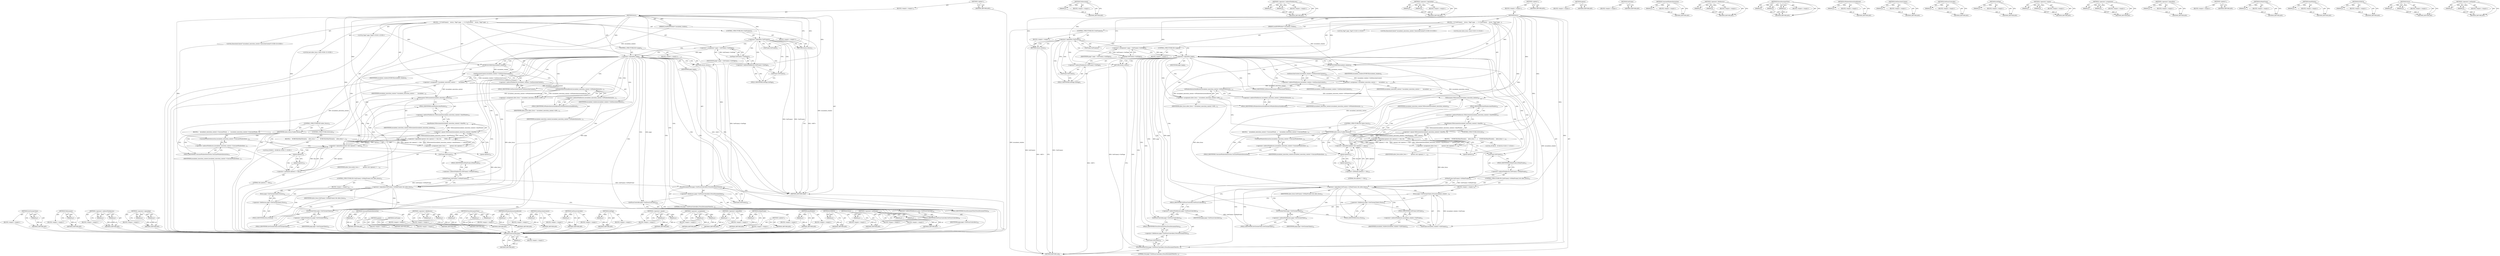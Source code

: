 digraph "&lt;operator&gt;.notEquals" {
vulnerable_194 [label=<(METHOD,GetChromeClient)>];
vulnerable_195 [label=<(PARAM,p1)>];
vulnerable_196 [label=<(BLOCK,&lt;empty&gt;,&lt;empty&gt;)>];
vulnerable_197 [label=<(METHOD_RETURN,ANY)>];
vulnerable_177 [label=<(METHOD,ToDocument)>];
vulnerable_178 [label=<(PARAM,p1)>];
vulnerable_179 [label=<(BLOCK,&lt;empty&gt;,&lt;empty&gt;)>];
vulnerable_180 [label=<(METHOD_RETURN,ANY)>];
vulnerable_134 [label=<(METHOD,&lt;operator&gt;.indirectFieldAccess)>];
vulnerable_135 [label=<(PARAM,p1)>];
vulnerable_136 [label=<(PARAM,p2)>];
vulnerable_137 [label=<(BLOCK,&lt;empty&gt;,&lt;empty&gt;)>];
vulnerable_138 [label=<(METHOD_RETURN,ANY)>];
vulnerable_155 [label=<(METHOD,&lt;operator&gt;.logicalAnd)>];
vulnerable_156 [label=<(PARAM,p1)>];
vulnerable_157 [label=<(PARAM,p2)>];
vulnerable_158 [label=<(BLOCK,&lt;empty&gt;,&lt;empty&gt;)>];
vulnerable_159 [label=<(METHOD_RETURN,ANY)>];
vulnerable_6 [label=<(METHOD,&lt;global&gt;)<SUB>1</SUB>>];
vulnerable_7 [label=<(BLOCK,&lt;empty&gt;,&lt;empty&gt;)<SUB>1</SUB>>];
vulnerable_8 [label=<(METHOD,focus)<SUB>1</SUB>>];
vulnerable_9 [label=<(PARAM,LocalDOMWindow* incumbent_window)<SUB>1</SUB>>];
vulnerable_10 [label=<(BLOCK,{
  if (!GetFrame())
    return;

  Page* page ...,{
  if (!GetFrame())
    return;

  Page* page ...)<SUB>1</SUB>>];
vulnerable_11 [label=<(CONTROL_STRUCTURE,IF,if (!GetFrame()))<SUB>2</SUB>>];
vulnerable_12 [label=<(&lt;operator&gt;.logicalNot,!GetFrame())<SUB>2</SUB>>];
vulnerable_13 [label=<(GetFrame,GetFrame())<SUB>2</SUB>>];
vulnerable_14 [label=<(BLOCK,&lt;empty&gt;,&lt;empty&gt;)<SUB>3</SUB>>];
vulnerable_15 [label=<(RETURN,return;,return;)<SUB>3</SUB>>];
vulnerable_16 [label="<(LOCAL,Page* page: Page*)<SUB>5</SUB>>"];
vulnerable_17 [label=<(&lt;operator&gt;.assignment,* page = GetFrame()-&gt;GetPage())<SUB>5</SUB>>];
vulnerable_18 [label=<(IDENTIFIER,page,* page = GetFrame()-&gt;GetPage())<SUB>5</SUB>>];
vulnerable_19 [label=<(GetPage,GetFrame()-&gt;GetPage())<SUB>5</SUB>>];
vulnerable_20 [label=<(&lt;operator&gt;.indirectFieldAccess,GetFrame()-&gt;GetPage)<SUB>5</SUB>>];
vulnerable_21 [label=<(GetFrame,GetFrame())<SUB>5</SUB>>];
vulnerable_22 [label=<(FIELD_IDENTIFIER,GetPage,GetPage)<SUB>5</SUB>>];
vulnerable_23 [label=<(CONTROL_STRUCTURE,IF,if (!page))<SUB>6</SUB>>];
vulnerable_24 [label=<(&lt;operator&gt;.logicalNot,!page)<SUB>6</SUB>>];
vulnerable_25 [label=<(IDENTIFIER,page,!page)<SUB>6</SUB>>];
vulnerable_26 [label=<(BLOCK,&lt;empty&gt;,&lt;empty&gt;)<SUB>7</SUB>>];
vulnerable_27 [label=<(RETURN,return;,return;)<SUB>7</SUB>>];
vulnerable_28 [label=<(DCHECK,DCHECK(incumbent_window))<SUB>9</SUB>>];
vulnerable_29 [label=<(IDENTIFIER,incumbent_window,DCHECK(incumbent_window))<SUB>9</SUB>>];
vulnerable_30 [label="<(LOCAL,ExecutionContext* incumbent_execution_context: ExecutionContext*)<SUB>10</SUB>>"];
vulnerable_31 [label=<(&lt;operator&gt;.assignment,* incumbent_execution_context =
      incumbent...)<SUB>10</SUB>>];
vulnerable_32 [label=<(IDENTIFIER,incumbent_execution_context,* incumbent_execution_context =
      incumbent...)<SUB>10</SUB>>];
vulnerable_33 [label=<(GetExecutionContext,incumbent_window-&gt;GetExecutionContext())<SUB>11</SUB>>];
vulnerable_34 [label=<(&lt;operator&gt;.indirectFieldAccess,incumbent_window-&gt;GetExecutionContext)<SUB>11</SUB>>];
vulnerable_35 [label=<(IDENTIFIER,incumbent_window,incumbent_window-&gt;GetExecutionContext())<SUB>11</SUB>>];
vulnerable_36 [label=<(FIELD_IDENTIFIER,GetExecutionContext,GetExecutionContext)<SUB>11</SUB>>];
vulnerable_37 [label="<(LOCAL,bool allow_focus: bool)<SUB>13</SUB>>"];
vulnerable_38 [label=<(&lt;operator&gt;.assignment,allow_focus = incumbent_execution_context-&gt;IsWi...)<SUB>13</SUB>>];
vulnerable_39 [label=<(IDENTIFIER,allow_focus,allow_focus = incumbent_execution_context-&gt;IsWi...)<SUB>13</SUB>>];
vulnerable_40 [label=<(IsWindowInteractionAllowed,incumbent_execution_context-&gt;IsWindowInteractio...)<SUB>13</SUB>>];
vulnerable_41 [label=<(&lt;operator&gt;.indirectFieldAccess,incumbent_execution_context-&gt;IsWindowInteractio...)<SUB>13</SUB>>];
vulnerable_42 [label=<(IDENTIFIER,incumbent_execution_context,incumbent_execution_context-&gt;IsWindowInteractio...)<SUB>13</SUB>>];
vulnerable_43 [label=<(FIELD_IDENTIFIER,IsWindowInteractionAllowed,IsWindowInteractionAllowed)<SUB>13</SUB>>];
vulnerable_44 [label=<(CONTROL_STRUCTURE,IF,if (allow_focus))<SUB>14</SUB>>];
vulnerable_45 [label=<(IDENTIFIER,allow_focus,if (allow_focus))<SUB>14</SUB>>];
vulnerable_46 [label=<(BLOCK,{
    incumbent_execution_context-&gt;ConsumeWindo...,{
    incumbent_execution_context-&gt;ConsumeWindo...)<SUB>14</SUB>>];
vulnerable_47 [label=<(ConsumeWindowInteraction,incumbent_execution_context-&gt;ConsumeWindowInter...)<SUB>15</SUB>>];
vulnerable_48 [label=<(&lt;operator&gt;.indirectFieldAccess,incumbent_execution_context-&gt;ConsumeWindowInter...)<SUB>15</SUB>>];
vulnerable_49 [label=<(IDENTIFIER,incumbent_execution_context,incumbent_execution_context-&gt;ConsumeWindowInter...)<SUB>15</SUB>>];
vulnerable_50 [label=<(FIELD_IDENTIFIER,ConsumeWindowInteraction,ConsumeWindowInteraction)<SUB>15</SUB>>];
vulnerable_51 [label=<(CONTROL_STRUCTURE,ELSE,else)<SUB>16</SUB>>];
vulnerable_52 [label=<(BLOCK,{
    DCHECK(IsMainThread());
    allow_focus =...,{
    DCHECK(IsMainThread());
    allow_focus =...)<SUB>16</SUB>>];
vulnerable_53 [label="<(LOCAL,DCHECK : DCHECK)<SUB>17</SUB>>"];
vulnerable_54 [label=<(&lt;operator&gt;.assignment,allow_focus =
        opener() &amp;&amp; (opener() != ...)<SUB>18</SUB>>];
vulnerable_55 [label=<(IDENTIFIER,allow_focus,allow_focus =
        opener() &amp;&amp; (opener() != ...)<SUB>18</SUB>>];
vulnerable_56 [label=<(&lt;operator&gt;.logicalAnd,opener() &amp;&amp; (opener() != this) &amp;&amp;
        (ToDo...)<SUB>19</SUB>>];
vulnerable_57 [label=<(&lt;operator&gt;.logicalAnd,opener() &amp;&amp; (opener() != this))<SUB>19</SUB>>];
vulnerable_58 [label=<(opener,opener())<SUB>19</SUB>>];
vulnerable_59 [label=<(&lt;operator&gt;.notEquals,opener() != this)<SUB>19</SUB>>];
vulnerable_60 [label=<(opener,opener())<SUB>19</SUB>>];
vulnerable_61 [label=<(LITERAL,this,opener() != this)<SUB>19</SUB>>];
vulnerable_62 [label=<(&lt;operator&gt;.equals,ToDocument(incumbent_execution_context)-&gt;domWin...)<SUB>20</SUB>>];
vulnerable_63 [label=<(domWindow,ToDocument(incumbent_execution_context)-&gt;domWin...)<SUB>20</SUB>>];
vulnerable_64 [label=<(&lt;operator&gt;.indirectFieldAccess,ToDocument(incumbent_execution_context)-&gt;domWindow)<SUB>20</SUB>>];
vulnerable_65 [label=<(ToDocument,ToDocument(incumbent_execution_context))<SUB>20</SUB>>];
vulnerable_66 [label=<(IDENTIFIER,incumbent_execution_context,ToDocument(incumbent_execution_context))<SUB>20</SUB>>];
vulnerable_67 [label=<(FIELD_IDENTIFIER,domWindow,domWindow)<SUB>20</SUB>>];
vulnerable_68 [label=<(opener,opener())<SUB>20</SUB>>];
vulnerable_69 [label=<(CONTROL_STRUCTURE,IF,if (GetFrame()-&gt;IsMainFrame() &amp;&amp; allow_focus))<SUB>23</SUB>>];
vulnerable_70 [label=<(&lt;operator&gt;.logicalAnd,GetFrame()-&gt;IsMainFrame() &amp;&amp; allow_focus)<SUB>23</SUB>>];
vulnerable_71 [label=<(IsMainFrame,GetFrame()-&gt;IsMainFrame())<SUB>23</SUB>>];
vulnerable_72 [label=<(&lt;operator&gt;.indirectFieldAccess,GetFrame()-&gt;IsMainFrame)<SUB>23</SUB>>];
vulnerable_73 [label=<(GetFrame,GetFrame())<SUB>23</SUB>>];
vulnerable_74 [label=<(FIELD_IDENTIFIER,IsMainFrame,IsMainFrame)<SUB>23</SUB>>];
vulnerable_75 [label=<(IDENTIFIER,allow_focus,GetFrame()-&gt;IsMainFrame() &amp;&amp; allow_focus)<SUB>23</SUB>>];
vulnerable_76 [label=<(BLOCK,&lt;empty&gt;,&lt;empty&gt;)<SUB>24</SUB>>];
vulnerable_77 [label=<(Focus,page-&gt;GetChromeClient().Focus())<SUB>24</SUB>>];
vulnerable_78 [label=<(&lt;operator&gt;.fieldAccess,page-&gt;GetChromeClient().Focus)<SUB>24</SUB>>];
vulnerable_79 [label=<(GetChromeClient,page-&gt;GetChromeClient())<SUB>24</SUB>>];
vulnerable_80 [label=<(&lt;operator&gt;.indirectFieldAccess,page-&gt;GetChromeClient)<SUB>24</SUB>>];
vulnerable_81 [label=<(IDENTIFIER,page,page-&gt;GetChromeClient())<SUB>24</SUB>>];
vulnerable_82 [label=<(FIELD_IDENTIFIER,GetChromeClient,GetChromeClient)<SUB>24</SUB>>];
vulnerable_83 [label=<(FIELD_IDENTIFIER,Focus,Focus)<SUB>24</SUB>>];
vulnerable_84 [label=<(FocusDocumentView,page-&gt;GetFocusController().FocusDocumentView(Ge...)<SUB>26</SUB>>];
vulnerable_85 [label=<(&lt;operator&gt;.fieldAccess,page-&gt;GetFocusController().FocusDocumentView)<SUB>26</SUB>>];
vulnerable_86 [label=<(GetFocusController,page-&gt;GetFocusController())<SUB>26</SUB>>];
vulnerable_87 [label=<(&lt;operator&gt;.indirectFieldAccess,page-&gt;GetFocusController)<SUB>26</SUB>>];
vulnerable_88 [label=<(IDENTIFIER,page,page-&gt;GetFocusController())<SUB>26</SUB>>];
vulnerable_89 [label=<(FIELD_IDENTIFIER,GetFocusController,GetFocusController)<SUB>26</SUB>>];
vulnerable_90 [label=<(FIELD_IDENTIFIER,FocusDocumentView,FocusDocumentView)<SUB>26</SUB>>];
vulnerable_91 [label=<(GetFrame,GetFrame())<SUB>26</SUB>>];
vulnerable_92 [label=<(LITERAL,true,page-&gt;GetFocusController().FocusDocumentView(Ge...)<SUB>27</SUB>>];
vulnerable_93 [label=<(METHOD_RETURN,void)<SUB>1</SUB>>];
vulnerable_95 [label=<(METHOD_RETURN,ANY)<SUB>1</SUB>>];
vulnerable_160 [label=<(METHOD,opener)>];
vulnerable_161 [label=<(BLOCK,&lt;empty&gt;,&lt;empty&gt;)>];
vulnerable_162 [label=<(METHOD_RETURN,ANY)>];
vulnerable_122 [label=<(METHOD,GetFrame)>];
vulnerable_123 [label=<(BLOCK,&lt;empty&gt;,&lt;empty&gt;)>];
vulnerable_124 [label=<(METHOD_RETURN,ANY)>];
vulnerable_151 [label=<(METHOD,ConsumeWindowInteraction)>];
vulnerable_152 [label=<(PARAM,p1)>];
vulnerable_153 [label=<(BLOCK,&lt;empty&gt;,&lt;empty&gt;)>];
vulnerable_154 [label=<(METHOD_RETURN,ANY)>];
vulnerable_189 [label=<(METHOD,&lt;operator&gt;.fieldAccess)>];
vulnerable_190 [label=<(PARAM,p1)>];
vulnerable_191 [label=<(PARAM,p2)>];
vulnerable_192 [label=<(BLOCK,&lt;empty&gt;,&lt;empty&gt;)>];
vulnerable_193 [label=<(METHOD_RETURN,ANY)>];
vulnerable_198 [label=<(METHOD,FocusDocumentView)>];
vulnerable_199 [label=<(PARAM,p1)>];
vulnerable_200 [label=<(PARAM,p2)>];
vulnerable_201 [label=<(PARAM,p3)>];
vulnerable_202 [label=<(BLOCK,&lt;empty&gt;,&lt;empty&gt;)>];
vulnerable_203 [label=<(METHOD_RETURN,ANY)>];
vulnerable_147 [label=<(METHOD,IsWindowInteractionAllowed)>];
vulnerable_148 [label=<(PARAM,p1)>];
vulnerable_149 [label=<(BLOCK,&lt;empty&gt;,&lt;empty&gt;)>];
vulnerable_150 [label=<(METHOD_RETURN,ANY)>];
vulnerable_143 [label=<(METHOD,GetExecutionContext)>];
vulnerable_144 [label=<(PARAM,p1)>];
vulnerable_145 [label=<(BLOCK,&lt;empty&gt;,&lt;empty&gt;)>];
vulnerable_146 [label=<(METHOD_RETURN,ANY)>];
vulnerable_204 [label=<(METHOD,GetFocusController)>];
vulnerable_205 [label=<(PARAM,p1)>];
vulnerable_206 [label=<(BLOCK,&lt;empty&gt;,&lt;empty&gt;)>];
vulnerable_207 [label=<(METHOD_RETURN,ANY)>];
vulnerable_130 [label=<(METHOD,GetPage)>];
vulnerable_131 [label=<(PARAM,p1)>];
vulnerable_132 [label=<(BLOCK,&lt;empty&gt;,&lt;empty&gt;)>];
vulnerable_133 [label=<(METHOD_RETURN,ANY)>];
vulnerable_168 [label=<(METHOD,&lt;operator&gt;.equals)>];
vulnerable_169 [label=<(PARAM,p1)>];
vulnerable_170 [label=<(PARAM,p2)>];
vulnerable_171 [label=<(BLOCK,&lt;empty&gt;,&lt;empty&gt;)>];
vulnerable_172 [label=<(METHOD_RETURN,ANY)>];
vulnerable_125 [label=<(METHOD,&lt;operator&gt;.assignment)>];
vulnerable_126 [label=<(PARAM,p1)>];
vulnerable_127 [label=<(PARAM,p2)>];
vulnerable_128 [label=<(BLOCK,&lt;empty&gt;,&lt;empty&gt;)>];
vulnerable_129 [label=<(METHOD_RETURN,ANY)>];
vulnerable_118 [label=<(METHOD,&lt;operator&gt;.logicalNot)>];
vulnerable_119 [label=<(PARAM,p1)>];
vulnerable_120 [label=<(BLOCK,&lt;empty&gt;,&lt;empty&gt;)>];
vulnerable_121 [label=<(METHOD_RETURN,ANY)>];
vulnerable_112 [label=<(METHOD,&lt;global&gt;)<SUB>1</SUB>>];
vulnerable_113 [label=<(BLOCK,&lt;empty&gt;,&lt;empty&gt;)>];
vulnerable_114 [label=<(METHOD_RETURN,ANY)>];
vulnerable_181 [label=<(METHOD,IsMainFrame)>];
vulnerable_182 [label=<(PARAM,p1)>];
vulnerable_183 [label=<(BLOCK,&lt;empty&gt;,&lt;empty&gt;)>];
vulnerable_184 [label=<(METHOD_RETURN,ANY)>];
vulnerable_173 [label=<(METHOD,domWindow)>];
vulnerable_174 [label=<(PARAM,p1)>];
vulnerable_175 [label=<(BLOCK,&lt;empty&gt;,&lt;empty&gt;)>];
vulnerable_176 [label=<(METHOD_RETURN,ANY)>];
vulnerable_139 [label=<(METHOD,DCHECK)>];
vulnerable_140 [label=<(PARAM,p1)>];
vulnerable_141 [label=<(BLOCK,&lt;empty&gt;,&lt;empty&gt;)>];
vulnerable_142 [label=<(METHOD_RETURN,ANY)>];
vulnerable_185 [label=<(METHOD,Focus)>];
vulnerable_186 [label=<(PARAM,p1)>];
vulnerable_187 [label=<(BLOCK,&lt;empty&gt;,&lt;empty&gt;)>];
vulnerable_188 [label=<(METHOD_RETURN,ANY)>];
vulnerable_163 [label=<(METHOD,&lt;operator&gt;.notEquals)>];
vulnerable_164 [label=<(PARAM,p1)>];
vulnerable_165 [label=<(PARAM,p2)>];
vulnerable_166 [label=<(BLOCK,&lt;empty&gt;,&lt;empty&gt;)>];
vulnerable_167 [label=<(METHOD_RETURN,ANY)>];
fixed_199 [label=<(METHOD,GetChromeClient)>];
fixed_200 [label=<(PARAM,p1)>];
fixed_201 [label=<(BLOCK,&lt;empty&gt;,&lt;empty&gt;)>];
fixed_202 [label=<(METHOD_RETURN,ANY)>];
fixed_181 [label=<(METHOD,ToDocument)>];
fixed_182 [label=<(PARAM,p1)>];
fixed_183 [label=<(BLOCK,&lt;empty&gt;,&lt;empty&gt;)>];
fixed_184 [label=<(METHOD_RETURN,ANY)>];
fixed_138 [label=<(METHOD,&lt;operator&gt;.indirectFieldAccess)>];
fixed_139 [label=<(PARAM,p1)>];
fixed_140 [label=<(PARAM,p2)>];
fixed_141 [label=<(BLOCK,&lt;empty&gt;,&lt;empty&gt;)>];
fixed_142 [label=<(METHOD_RETURN,ANY)>];
fixed_159 [label=<(METHOD,&lt;operator&gt;.logicalAnd)>];
fixed_160 [label=<(PARAM,p1)>];
fixed_161 [label=<(PARAM,p2)>];
fixed_162 [label=<(BLOCK,&lt;empty&gt;,&lt;empty&gt;)>];
fixed_163 [label=<(METHOD_RETURN,ANY)>];
fixed_6 [label=<(METHOD,&lt;global&gt;)<SUB>1</SUB>>];
fixed_7 [label=<(BLOCK,&lt;empty&gt;,&lt;empty&gt;)<SUB>1</SUB>>];
fixed_8 [label=<(METHOD,focus)<SUB>1</SUB>>];
fixed_9 [label=<(PARAM,LocalDOMWindow* incumbent_window)<SUB>1</SUB>>];
fixed_10 [label=<(BLOCK,{
  if (!GetFrame())
    return;

  Page* page ...,{
  if (!GetFrame())
    return;

  Page* page ...)<SUB>1</SUB>>];
fixed_11 [label=<(CONTROL_STRUCTURE,IF,if (!GetFrame()))<SUB>2</SUB>>];
fixed_12 [label=<(&lt;operator&gt;.logicalNot,!GetFrame())<SUB>2</SUB>>];
fixed_13 [label=<(GetFrame,GetFrame())<SUB>2</SUB>>];
fixed_14 [label=<(BLOCK,&lt;empty&gt;,&lt;empty&gt;)<SUB>3</SUB>>];
fixed_15 [label=<(RETURN,return;,return;)<SUB>3</SUB>>];
fixed_16 [label="<(LOCAL,Page* page: Page*)<SUB>5</SUB>>"];
fixed_17 [label=<(&lt;operator&gt;.assignment,* page = GetFrame()-&gt;GetPage())<SUB>5</SUB>>];
fixed_18 [label=<(IDENTIFIER,page,* page = GetFrame()-&gt;GetPage())<SUB>5</SUB>>];
fixed_19 [label=<(GetPage,GetFrame()-&gt;GetPage())<SUB>5</SUB>>];
fixed_20 [label=<(&lt;operator&gt;.indirectFieldAccess,GetFrame()-&gt;GetPage)<SUB>5</SUB>>];
fixed_21 [label=<(GetFrame,GetFrame())<SUB>5</SUB>>];
fixed_22 [label=<(FIELD_IDENTIFIER,GetPage,GetPage)<SUB>5</SUB>>];
fixed_23 [label=<(CONTROL_STRUCTURE,IF,if (!page))<SUB>6</SUB>>];
fixed_24 [label=<(&lt;operator&gt;.logicalNot,!page)<SUB>6</SUB>>];
fixed_25 [label=<(IDENTIFIER,page,!page)<SUB>6</SUB>>];
fixed_26 [label=<(BLOCK,&lt;empty&gt;,&lt;empty&gt;)<SUB>7</SUB>>];
fixed_27 [label=<(RETURN,return;,return;)<SUB>7</SUB>>];
fixed_28 [label=<(DCHECK,DCHECK(incumbent_window))<SUB>9</SUB>>];
fixed_29 [label=<(IDENTIFIER,incumbent_window,DCHECK(incumbent_window))<SUB>9</SUB>>];
fixed_30 [label="<(LOCAL,ExecutionContext* incumbent_execution_context: ExecutionContext*)<SUB>10</SUB>>"];
fixed_31 [label=<(&lt;operator&gt;.assignment,* incumbent_execution_context =
      incumbent...)<SUB>10</SUB>>];
fixed_32 [label=<(IDENTIFIER,incumbent_execution_context,* incumbent_execution_context =
      incumbent...)<SUB>10</SUB>>];
fixed_33 [label=<(GetExecutionContext,incumbent_window-&gt;GetExecutionContext())<SUB>11</SUB>>];
fixed_34 [label=<(&lt;operator&gt;.indirectFieldAccess,incumbent_window-&gt;GetExecutionContext)<SUB>11</SUB>>];
fixed_35 [label=<(IDENTIFIER,incumbent_window,incumbent_window-&gt;GetExecutionContext())<SUB>11</SUB>>];
fixed_36 [label=<(FIELD_IDENTIFIER,GetExecutionContext,GetExecutionContext)<SUB>11</SUB>>];
fixed_37 [label="<(LOCAL,bool allow_focus: bool)<SUB>13</SUB>>"];
fixed_38 [label=<(&lt;operator&gt;.assignment,allow_focus = incumbent_execution_context-&gt;IsWi...)<SUB>13</SUB>>];
fixed_39 [label=<(IDENTIFIER,allow_focus,allow_focus = incumbent_execution_context-&gt;IsWi...)<SUB>13</SUB>>];
fixed_40 [label=<(IsWindowInteractionAllowed,incumbent_execution_context-&gt;IsWindowInteractio...)<SUB>13</SUB>>];
fixed_41 [label=<(&lt;operator&gt;.indirectFieldAccess,incumbent_execution_context-&gt;IsWindowInteractio...)<SUB>13</SUB>>];
fixed_42 [label=<(IDENTIFIER,incumbent_execution_context,incumbent_execution_context-&gt;IsWindowInteractio...)<SUB>13</SUB>>];
fixed_43 [label=<(FIELD_IDENTIFIER,IsWindowInteractionAllowed,IsWindowInteractionAllowed)<SUB>13</SUB>>];
fixed_44 [label=<(CONTROL_STRUCTURE,IF,if (allow_focus))<SUB>14</SUB>>];
fixed_45 [label=<(IDENTIFIER,allow_focus,if (allow_focus))<SUB>14</SUB>>];
fixed_46 [label=<(BLOCK,{
    incumbent_execution_context-&gt;ConsumeWindo...,{
    incumbent_execution_context-&gt;ConsumeWindo...)<SUB>14</SUB>>];
fixed_47 [label=<(ConsumeWindowInteraction,incumbent_execution_context-&gt;ConsumeWindowInter...)<SUB>15</SUB>>];
fixed_48 [label=<(&lt;operator&gt;.indirectFieldAccess,incumbent_execution_context-&gt;ConsumeWindowInter...)<SUB>15</SUB>>];
fixed_49 [label=<(IDENTIFIER,incumbent_execution_context,incumbent_execution_context-&gt;ConsumeWindowInter...)<SUB>15</SUB>>];
fixed_50 [label=<(FIELD_IDENTIFIER,ConsumeWindowInteraction,ConsumeWindowInteraction)<SUB>15</SUB>>];
fixed_51 [label=<(CONTROL_STRUCTURE,ELSE,else)<SUB>16</SUB>>];
fixed_52 [label=<(BLOCK,{
    DCHECK(IsMainThread());
    allow_focus =...,{
    DCHECK(IsMainThread());
    allow_focus =...)<SUB>16</SUB>>];
fixed_53 [label="<(LOCAL,DCHECK : DCHECK)<SUB>17</SUB>>"];
fixed_54 [label=<(&lt;operator&gt;.assignment,allow_focus =
        opener() &amp;&amp; (opener() != ...)<SUB>18</SUB>>];
fixed_55 [label=<(IDENTIFIER,allow_focus,allow_focus =
        opener() &amp;&amp; (opener() != ...)<SUB>18</SUB>>];
fixed_56 [label=<(&lt;operator&gt;.logicalAnd,opener() &amp;&amp; (opener() != this) &amp;&amp;
        (ToDo...)<SUB>19</SUB>>];
fixed_57 [label=<(&lt;operator&gt;.logicalAnd,opener() &amp;&amp; (opener() != this))<SUB>19</SUB>>];
fixed_58 [label=<(opener,opener())<SUB>19</SUB>>];
fixed_59 [label=<(&lt;operator&gt;.notEquals,opener() != this)<SUB>19</SUB>>];
fixed_60 [label=<(opener,opener())<SUB>19</SUB>>];
fixed_61 [label=<(LITERAL,this,opener() != this)<SUB>19</SUB>>];
fixed_62 [label=<(&lt;operator&gt;.equals,ToDocument(incumbent_execution_context)-&gt;domWin...)<SUB>20</SUB>>];
fixed_63 [label=<(domWindow,ToDocument(incumbent_execution_context)-&gt;domWin...)<SUB>20</SUB>>];
fixed_64 [label=<(&lt;operator&gt;.indirectFieldAccess,ToDocument(incumbent_execution_context)-&gt;domWindow)<SUB>20</SUB>>];
fixed_65 [label=<(ToDocument,ToDocument(incumbent_execution_context))<SUB>20</SUB>>];
fixed_66 [label=<(IDENTIFIER,incumbent_execution_context,ToDocument(incumbent_execution_context))<SUB>20</SUB>>];
fixed_67 [label=<(FIELD_IDENTIFIER,domWindow,domWindow)<SUB>20</SUB>>];
fixed_68 [label=<(opener,opener())<SUB>20</SUB>>];
fixed_69 [label=<(CONTROL_STRUCTURE,IF,if (GetFrame()-&gt;IsMainFrame() &amp;&amp; allow_focus))<SUB>23</SUB>>];
fixed_70 [label=<(&lt;operator&gt;.logicalAnd,GetFrame()-&gt;IsMainFrame() &amp;&amp; allow_focus)<SUB>23</SUB>>];
fixed_71 [label=<(IsMainFrame,GetFrame()-&gt;IsMainFrame())<SUB>23</SUB>>];
fixed_72 [label=<(&lt;operator&gt;.indirectFieldAccess,GetFrame()-&gt;IsMainFrame)<SUB>23</SUB>>];
fixed_73 [label=<(GetFrame,GetFrame())<SUB>23</SUB>>];
fixed_74 [label=<(FIELD_IDENTIFIER,IsMainFrame,IsMainFrame)<SUB>23</SUB>>];
fixed_75 [label=<(IDENTIFIER,allow_focus,GetFrame()-&gt;IsMainFrame() &amp;&amp; allow_focus)<SUB>23</SUB>>];
fixed_76 [label=<(BLOCK,&lt;empty&gt;,&lt;empty&gt;)<SUB>24</SUB>>];
fixed_77 [label=<(Focus,page-&gt;GetChromeClient().Focus(incumbent_window-...)<SUB>24</SUB>>];
fixed_78 [label=<(&lt;operator&gt;.fieldAccess,page-&gt;GetChromeClient().Focus)<SUB>24</SUB>>];
fixed_79 [label=<(GetChromeClient,page-&gt;GetChromeClient())<SUB>24</SUB>>];
fixed_80 [label=<(&lt;operator&gt;.indirectFieldAccess,page-&gt;GetChromeClient)<SUB>24</SUB>>];
fixed_81 [label=<(IDENTIFIER,page,page-&gt;GetChromeClient())<SUB>24</SUB>>];
fixed_82 [label=<(FIELD_IDENTIFIER,GetChromeClient,GetChromeClient)<SUB>24</SUB>>];
fixed_83 [label=<(FIELD_IDENTIFIER,Focus,Focus)<SUB>24</SUB>>];
fixed_84 [label=<(GetFrame,incumbent_window-&gt;GetFrame())<SUB>24</SUB>>];
fixed_85 [label=<(&lt;operator&gt;.indirectFieldAccess,incumbent_window-&gt;GetFrame)<SUB>24</SUB>>];
fixed_86 [label=<(IDENTIFIER,incumbent_window,incumbent_window-&gt;GetFrame())<SUB>24</SUB>>];
fixed_87 [label=<(FIELD_IDENTIFIER,GetFrame,GetFrame)<SUB>24</SUB>>];
fixed_88 [label=<(FocusDocumentView,page-&gt;GetFocusController().FocusDocumentView(Ge...)<SUB>26</SUB>>];
fixed_89 [label=<(&lt;operator&gt;.fieldAccess,page-&gt;GetFocusController().FocusDocumentView)<SUB>26</SUB>>];
fixed_90 [label=<(GetFocusController,page-&gt;GetFocusController())<SUB>26</SUB>>];
fixed_91 [label=<(&lt;operator&gt;.indirectFieldAccess,page-&gt;GetFocusController)<SUB>26</SUB>>];
fixed_92 [label=<(IDENTIFIER,page,page-&gt;GetFocusController())<SUB>26</SUB>>];
fixed_93 [label=<(FIELD_IDENTIFIER,GetFocusController,GetFocusController)<SUB>26</SUB>>];
fixed_94 [label=<(FIELD_IDENTIFIER,FocusDocumentView,FocusDocumentView)<SUB>26</SUB>>];
fixed_95 [label=<(GetFrame,GetFrame())<SUB>26</SUB>>];
fixed_96 [label=<(LITERAL,true,page-&gt;GetFocusController().FocusDocumentView(Ge...)<SUB>27</SUB>>];
fixed_97 [label=<(METHOD_RETURN,void)<SUB>1</SUB>>];
fixed_99 [label=<(METHOD_RETURN,ANY)<SUB>1</SUB>>];
fixed_164 [label=<(METHOD,opener)>];
fixed_165 [label=<(BLOCK,&lt;empty&gt;,&lt;empty&gt;)>];
fixed_166 [label=<(METHOD_RETURN,ANY)>];
fixed_126 [label=<(METHOD,GetFrame)>];
fixed_127 [label=<(BLOCK,&lt;empty&gt;,&lt;empty&gt;)>];
fixed_128 [label=<(METHOD_RETURN,ANY)>];
fixed_155 [label=<(METHOD,ConsumeWindowInteraction)>];
fixed_156 [label=<(PARAM,p1)>];
fixed_157 [label=<(BLOCK,&lt;empty&gt;,&lt;empty&gt;)>];
fixed_158 [label=<(METHOD_RETURN,ANY)>];
fixed_194 [label=<(METHOD,&lt;operator&gt;.fieldAccess)>];
fixed_195 [label=<(PARAM,p1)>];
fixed_196 [label=<(PARAM,p2)>];
fixed_197 [label=<(BLOCK,&lt;empty&gt;,&lt;empty&gt;)>];
fixed_198 [label=<(METHOD_RETURN,ANY)>];
fixed_203 [label=<(METHOD,FocusDocumentView)>];
fixed_204 [label=<(PARAM,p1)>];
fixed_205 [label=<(PARAM,p2)>];
fixed_206 [label=<(PARAM,p3)>];
fixed_207 [label=<(BLOCK,&lt;empty&gt;,&lt;empty&gt;)>];
fixed_208 [label=<(METHOD_RETURN,ANY)>];
fixed_151 [label=<(METHOD,IsWindowInteractionAllowed)>];
fixed_152 [label=<(PARAM,p1)>];
fixed_153 [label=<(BLOCK,&lt;empty&gt;,&lt;empty&gt;)>];
fixed_154 [label=<(METHOD_RETURN,ANY)>];
fixed_147 [label=<(METHOD,GetExecutionContext)>];
fixed_148 [label=<(PARAM,p1)>];
fixed_149 [label=<(BLOCK,&lt;empty&gt;,&lt;empty&gt;)>];
fixed_150 [label=<(METHOD_RETURN,ANY)>];
fixed_209 [label=<(METHOD,GetFocusController)>];
fixed_210 [label=<(PARAM,p1)>];
fixed_211 [label=<(BLOCK,&lt;empty&gt;,&lt;empty&gt;)>];
fixed_212 [label=<(METHOD_RETURN,ANY)>];
fixed_134 [label=<(METHOD,GetPage)>];
fixed_135 [label=<(PARAM,p1)>];
fixed_136 [label=<(BLOCK,&lt;empty&gt;,&lt;empty&gt;)>];
fixed_137 [label=<(METHOD_RETURN,ANY)>];
fixed_172 [label=<(METHOD,&lt;operator&gt;.equals)>];
fixed_173 [label=<(PARAM,p1)>];
fixed_174 [label=<(PARAM,p2)>];
fixed_175 [label=<(BLOCK,&lt;empty&gt;,&lt;empty&gt;)>];
fixed_176 [label=<(METHOD_RETURN,ANY)>];
fixed_129 [label=<(METHOD,&lt;operator&gt;.assignment)>];
fixed_130 [label=<(PARAM,p1)>];
fixed_131 [label=<(PARAM,p2)>];
fixed_132 [label=<(BLOCK,&lt;empty&gt;,&lt;empty&gt;)>];
fixed_133 [label=<(METHOD_RETURN,ANY)>];
fixed_122 [label=<(METHOD,&lt;operator&gt;.logicalNot)>];
fixed_123 [label=<(PARAM,p1)>];
fixed_124 [label=<(BLOCK,&lt;empty&gt;,&lt;empty&gt;)>];
fixed_125 [label=<(METHOD_RETURN,ANY)>];
fixed_116 [label=<(METHOD,&lt;global&gt;)<SUB>1</SUB>>];
fixed_117 [label=<(BLOCK,&lt;empty&gt;,&lt;empty&gt;)>];
fixed_118 [label=<(METHOD_RETURN,ANY)>];
fixed_185 [label=<(METHOD,IsMainFrame)>];
fixed_186 [label=<(PARAM,p1)>];
fixed_187 [label=<(BLOCK,&lt;empty&gt;,&lt;empty&gt;)>];
fixed_188 [label=<(METHOD_RETURN,ANY)>];
fixed_177 [label=<(METHOD,domWindow)>];
fixed_178 [label=<(PARAM,p1)>];
fixed_179 [label=<(BLOCK,&lt;empty&gt;,&lt;empty&gt;)>];
fixed_180 [label=<(METHOD_RETURN,ANY)>];
fixed_143 [label=<(METHOD,DCHECK)>];
fixed_144 [label=<(PARAM,p1)>];
fixed_145 [label=<(BLOCK,&lt;empty&gt;,&lt;empty&gt;)>];
fixed_146 [label=<(METHOD_RETURN,ANY)>];
fixed_189 [label=<(METHOD,Focus)>];
fixed_190 [label=<(PARAM,p1)>];
fixed_191 [label=<(PARAM,p2)>];
fixed_192 [label=<(BLOCK,&lt;empty&gt;,&lt;empty&gt;)>];
fixed_193 [label=<(METHOD_RETURN,ANY)>];
fixed_167 [label=<(METHOD,&lt;operator&gt;.notEquals)>];
fixed_168 [label=<(PARAM,p1)>];
fixed_169 [label=<(PARAM,p2)>];
fixed_170 [label=<(BLOCK,&lt;empty&gt;,&lt;empty&gt;)>];
fixed_171 [label=<(METHOD_RETURN,ANY)>];
vulnerable_194 -> vulnerable_195  [key=0, label="AST: "];
vulnerable_194 -> vulnerable_195  [key=1, label="DDG: "];
vulnerable_194 -> vulnerable_196  [key=0, label="AST: "];
vulnerable_194 -> vulnerable_197  [key=0, label="AST: "];
vulnerable_194 -> vulnerable_197  [key=1, label="CFG: "];
vulnerable_195 -> vulnerable_197  [key=0, label="DDG: p1"];
vulnerable_196 -> fixed_199  [key=0];
vulnerable_197 -> fixed_199  [key=0];
vulnerable_177 -> vulnerable_178  [key=0, label="AST: "];
vulnerable_177 -> vulnerable_178  [key=1, label="DDG: "];
vulnerable_177 -> vulnerable_179  [key=0, label="AST: "];
vulnerable_177 -> vulnerable_180  [key=0, label="AST: "];
vulnerable_177 -> vulnerable_180  [key=1, label="CFG: "];
vulnerable_178 -> vulnerable_180  [key=0, label="DDG: p1"];
vulnerable_179 -> fixed_199  [key=0];
vulnerable_180 -> fixed_199  [key=0];
vulnerable_134 -> vulnerable_135  [key=0, label="AST: "];
vulnerable_134 -> vulnerable_135  [key=1, label="DDG: "];
vulnerable_134 -> vulnerable_137  [key=0, label="AST: "];
vulnerable_134 -> vulnerable_136  [key=0, label="AST: "];
vulnerable_134 -> vulnerable_136  [key=1, label="DDG: "];
vulnerable_134 -> vulnerable_138  [key=0, label="AST: "];
vulnerable_134 -> vulnerable_138  [key=1, label="CFG: "];
vulnerable_135 -> vulnerable_138  [key=0, label="DDG: p1"];
vulnerable_136 -> vulnerable_138  [key=0, label="DDG: p2"];
vulnerable_137 -> fixed_199  [key=0];
vulnerable_138 -> fixed_199  [key=0];
vulnerable_155 -> vulnerable_156  [key=0, label="AST: "];
vulnerable_155 -> vulnerable_156  [key=1, label="DDG: "];
vulnerable_155 -> vulnerable_158  [key=0, label="AST: "];
vulnerable_155 -> vulnerable_157  [key=0, label="AST: "];
vulnerable_155 -> vulnerable_157  [key=1, label="DDG: "];
vulnerable_155 -> vulnerable_159  [key=0, label="AST: "];
vulnerable_155 -> vulnerable_159  [key=1, label="CFG: "];
vulnerable_156 -> vulnerable_159  [key=0, label="DDG: p1"];
vulnerable_157 -> vulnerable_159  [key=0, label="DDG: p2"];
vulnerable_158 -> fixed_199  [key=0];
vulnerable_159 -> fixed_199  [key=0];
vulnerable_6 -> vulnerable_7  [key=0, label="AST: "];
vulnerable_6 -> vulnerable_95  [key=0, label="AST: "];
vulnerable_6 -> vulnerable_95  [key=1, label="CFG: "];
vulnerable_7 -> vulnerable_8  [key=0, label="AST: "];
vulnerable_8 -> vulnerable_9  [key=0, label="AST: "];
vulnerable_8 -> vulnerable_9  [key=1, label="DDG: "];
vulnerable_8 -> vulnerable_10  [key=0, label="AST: "];
vulnerable_8 -> vulnerable_93  [key=0, label="AST: "];
vulnerable_8 -> vulnerable_13  [key=0, label="CFG: "];
vulnerable_8 -> vulnerable_28  [key=0, label="DDG: "];
vulnerable_8 -> vulnerable_45  [key=0, label="DDG: "];
vulnerable_8 -> vulnerable_84  [key=0, label="DDG: "];
vulnerable_8 -> vulnerable_12  [key=0, label="DDG: "];
vulnerable_8 -> vulnerable_15  [key=0, label="DDG: "];
vulnerable_8 -> vulnerable_24  [key=0, label="DDG: "];
vulnerable_8 -> vulnerable_27  [key=0, label="DDG: "];
vulnerable_8 -> vulnerable_70  [key=0, label="DDG: "];
vulnerable_8 -> vulnerable_57  [key=0, label="DDG: "];
vulnerable_8 -> vulnerable_62  [key=0, label="DDG: "];
vulnerable_8 -> vulnerable_59  [key=0, label="DDG: "];
vulnerable_8 -> vulnerable_65  [key=0, label="DDG: "];
vulnerable_9 -> vulnerable_93  [key=0, label="DDG: incumbent_window"];
vulnerable_9 -> vulnerable_28  [key=0, label="DDG: incumbent_window"];
vulnerable_10 -> vulnerable_11  [key=0, label="AST: "];
vulnerable_10 -> vulnerable_16  [key=0, label="AST: "];
vulnerable_10 -> vulnerable_17  [key=0, label="AST: "];
vulnerable_10 -> vulnerable_23  [key=0, label="AST: "];
vulnerable_10 -> vulnerable_28  [key=0, label="AST: "];
vulnerable_10 -> vulnerable_30  [key=0, label="AST: "];
vulnerable_10 -> vulnerable_31  [key=0, label="AST: "];
vulnerable_10 -> vulnerable_37  [key=0, label="AST: "];
vulnerable_10 -> vulnerable_38  [key=0, label="AST: "];
vulnerable_10 -> vulnerable_44  [key=0, label="AST: "];
vulnerable_10 -> vulnerable_69  [key=0, label="AST: "];
vulnerable_10 -> vulnerable_84  [key=0, label="AST: "];
vulnerable_11 -> vulnerable_12  [key=0, label="AST: "];
vulnerable_11 -> vulnerable_14  [key=0, label="AST: "];
vulnerable_12 -> vulnerable_13  [key=0, label="AST: "];
vulnerable_12 -> vulnerable_15  [key=0, label="CFG: "];
vulnerable_12 -> vulnerable_15  [key=1, label="CDG: "];
vulnerable_12 -> vulnerable_21  [key=0, label="CFG: "];
vulnerable_12 -> vulnerable_21  [key=1, label="CDG: "];
vulnerable_12 -> vulnerable_93  [key=0, label="DDG: GetFrame()"];
vulnerable_12 -> vulnerable_93  [key=1, label="DDG: !GetFrame()"];
vulnerable_12 -> vulnerable_17  [key=0, label="CDG: "];
vulnerable_12 -> vulnerable_19  [key=0, label="CDG: "];
vulnerable_12 -> vulnerable_20  [key=0, label="CDG: "];
vulnerable_12 -> vulnerable_22  [key=0, label="CDG: "];
vulnerable_12 -> vulnerable_24  [key=0, label="CDG: "];
vulnerable_13 -> vulnerable_12  [key=0, label="CFG: "];
vulnerable_14 -> vulnerable_15  [key=0, label="AST: "];
vulnerable_15 -> vulnerable_93  [key=0, label="CFG: "];
vulnerable_15 -> vulnerable_93  [key=1, label="DDG: &lt;RET&gt;"];
vulnerable_16 -> fixed_199  [key=0];
vulnerable_17 -> vulnerable_18  [key=0, label="AST: "];
vulnerable_17 -> vulnerable_19  [key=0, label="AST: "];
vulnerable_17 -> vulnerable_24  [key=0, label="CFG: "];
vulnerable_17 -> vulnerable_24  [key=1, label="DDG: page"];
vulnerable_18 -> fixed_199  [key=0];
vulnerable_19 -> vulnerable_20  [key=0, label="AST: "];
vulnerable_19 -> vulnerable_17  [key=0, label="CFG: "];
vulnerable_19 -> vulnerable_17  [key=1, label="DDG: GetFrame()-&gt;GetPage"];
vulnerable_19 -> vulnerable_84  [key=0, label="DDG: GetFrame()-&gt;GetPage"];
vulnerable_20 -> vulnerable_21  [key=0, label="AST: "];
vulnerable_20 -> vulnerable_22  [key=0, label="AST: "];
vulnerable_20 -> vulnerable_19  [key=0, label="CFG: "];
vulnerable_21 -> vulnerable_22  [key=0, label="CFG: "];
vulnerable_22 -> vulnerable_20  [key=0, label="CFG: "];
vulnerable_23 -> vulnerable_24  [key=0, label="AST: "];
vulnerable_23 -> vulnerable_26  [key=0, label="AST: "];
vulnerable_24 -> vulnerable_25  [key=0, label="AST: "];
vulnerable_24 -> vulnerable_27  [key=0, label="CFG: "];
vulnerable_24 -> vulnerable_27  [key=1, label="CDG: "];
vulnerable_24 -> vulnerable_28  [key=0, label="CFG: "];
vulnerable_24 -> vulnerable_28  [key=1, label="CDG: "];
vulnerable_24 -> vulnerable_86  [key=0, label="DDG: page"];
vulnerable_24 -> vulnerable_86  [key=1, label="CDG: "];
vulnerable_24 -> vulnerable_79  [key=0, label="DDG: page"];
vulnerable_24 -> vulnerable_34  [key=0, label="CDG: "];
vulnerable_24 -> vulnerable_73  [key=0, label="CDG: "];
vulnerable_24 -> vulnerable_89  [key=0, label="CDG: "];
vulnerable_24 -> vulnerable_84  [key=0, label="CDG: "];
vulnerable_24 -> vulnerable_85  [key=0, label="CDG: "];
vulnerable_24 -> vulnerable_38  [key=0, label="CDG: "];
vulnerable_24 -> vulnerable_72  [key=0, label="CDG: "];
vulnerable_24 -> vulnerable_74  [key=0, label="CDG: "];
vulnerable_24 -> vulnerable_45  [key=0, label="CDG: "];
vulnerable_24 -> vulnerable_40  [key=0, label="CDG: "];
vulnerable_24 -> vulnerable_87  [key=0, label="CDG: "];
vulnerable_24 -> vulnerable_91  [key=0, label="CDG: "];
vulnerable_24 -> vulnerable_90  [key=0, label="CDG: "];
vulnerable_24 -> vulnerable_43  [key=0, label="CDG: "];
vulnerable_24 -> vulnerable_33  [key=0, label="CDG: "];
vulnerable_24 -> vulnerable_71  [key=0, label="CDG: "];
vulnerable_24 -> vulnerable_36  [key=0, label="CDG: "];
vulnerable_24 -> vulnerable_41  [key=0, label="CDG: "];
vulnerable_24 -> vulnerable_70  [key=0, label="CDG: "];
vulnerable_24 -> vulnerable_31  [key=0, label="CDG: "];
vulnerable_25 -> fixed_199  [key=0];
vulnerable_26 -> vulnerable_27  [key=0, label="AST: "];
vulnerable_27 -> vulnerable_93  [key=0, label="CFG: "];
vulnerable_27 -> vulnerable_93  [key=1, label="DDG: &lt;RET&gt;"];
vulnerable_28 -> vulnerable_29  [key=0, label="AST: "];
vulnerable_28 -> vulnerable_36  [key=0, label="CFG: "];
vulnerable_28 -> vulnerable_33  [key=0, label="DDG: incumbent_window"];
vulnerable_29 -> fixed_199  [key=0];
vulnerable_30 -> fixed_199  [key=0];
vulnerable_31 -> vulnerable_32  [key=0, label="AST: "];
vulnerable_31 -> vulnerable_33  [key=0, label="AST: "];
vulnerable_31 -> vulnerable_43  [key=0, label="CFG: "];
vulnerable_31 -> vulnerable_40  [key=0, label="DDG: incumbent_execution_context"];
vulnerable_31 -> vulnerable_47  [key=0, label="DDG: incumbent_execution_context"];
vulnerable_31 -> vulnerable_65  [key=0, label="DDG: incumbent_execution_context"];
vulnerable_32 -> fixed_199  [key=0];
vulnerable_33 -> vulnerable_34  [key=0, label="AST: "];
vulnerable_33 -> vulnerable_31  [key=0, label="CFG: "];
vulnerable_33 -> vulnerable_31  [key=1, label="DDG: incumbent_window-&gt;GetExecutionContext"];
vulnerable_34 -> vulnerable_35  [key=0, label="AST: "];
vulnerable_34 -> vulnerable_36  [key=0, label="AST: "];
vulnerable_34 -> vulnerable_33  [key=0, label="CFG: "];
vulnerable_35 -> fixed_199  [key=0];
vulnerable_36 -> vulnerable_34  [key=0, label="CFG: "];
vulnerable_37 -> fixed_199  [key=0];
vulnerable_38 -> vulnerable_39  [key=0, label="AST: "];
vulnerable_38 -> vulnerable_40  [key=0, label="AST: "];
vulnerable_38 -> vulnerable_45  [key=0, label="CFG: "];
vulnerable_38 -> vulnerable_70  [key=0, label="DDG: allow_focus"];
vulnerable_39 -> fixed_199  [key=0];
vulnerable_40 -> vulnerable_41  [key=0, label="AST: "];
vulnerable_40 -> vulnerable_38  [key=0, label="CFG: "];
vulnerable_40 -> vulnerable_38  [key=1, label="DDG: incumbent_execution_context-&gt;IsWindowInteractionAllowed"];
vulnerable_40 -> vulnerable_65  [key=0, label="DDG: incumbent_execution_context-&gt;IsWindowInteractionAllowed"];
vulnerable_41 -> vulnerable_42  [key=0, label="AST: "];
vulnerable_41 -> vulnerable_43  [key=0, label="AST: "];
vulnerable_41 -> vulnerable_40  [key=0, label="CFG: "];
vulnerable_42 -> fixed_199  [key=0];
vulnerable_43 -> vulnerable_41  [key=0, label="CFG: "];
vulnerable_44 -> vulnerable_45  [key=0, label="AST: "];
vulnerable_44 -> vulnerable_46  [key=0, label="AST: "];
vulnerable_44 -> vulnerable_51  [key=0, label="AST: "];
vulnerable_45 -> vulnerable_50  [key=0, label="CFG: "];
vulnerable_45 -> vulnerable_50  [key=1, label="CDG: "];
vulnerable_45 -> vulnerable_58  [key=0, label="CFG: "];
vulnerable_45 -> vulnerable_58  [key=1, label="CDG: "];
vulnerable_45 -> vulnerable_47  [key=0, label="CDG: "];
vulnerable_45 -> vulnerable_48  [key=0, label="CDG: "];
vulnerable_45 -> vulnerable_57  [key=0, label="CDG: "];
vulnerable_45 -> vulnerable_56  [key=0, label="CDG: "];
vulnerable_45 -> vulnerable_54  [key=0, label="CDG: "];
vulnerable_46 -> vulnerable_47  [key=0, label="AST: "];
vulnerable_47 -> vulnerable_48  [key=0, label="AST: "];
vulnerable_47 -> vulnerable_73  [key=0, label="CFG: "];
vulnerable_48 -> vulnerable_49  [key=0, label="AST: "];
vulnerable_48 -> vulnerable_50  [key=0, label="AST: "];
vulnerable_48 -> vulnerable_47  [key=0, label="CFG: "];
vulnerable_49 -> fixed_199  [key=0];
vulnerable_50 -> vulnerable_48  [key=0, label="CFG: "];
vulnerable_51 -> vulnerable_52  [key=0, label="AST: "];
vulnerable_52 -> vulnerable_53  [key=0, label="AST: "];
vulnerable_52 -> vulnerable_54  [key=0, label="AST: "];
vulnerable_53 -> fixed_199  [key=0];
vulnerable_54 -> vulnerable_55  [key=0, label="AST: "];
vulnerable_54 -> vulnerable_56  [key=0, label="AST: "];
vulnerable_54 -> vulnerable_73  [key=0, label="CFG: "];
vulnerable_54 -> vulnerable_70  [key=0, label="DDG: allow_focus"];
vulnerable_55 -> fixed_199  [key=0];
vulnerable_56 -> vulnerable_57  [key=0, label="AST: "];
vulnerable_56 -> vulnerable_62  [key=0, label="AST: "];
vulnerable_56 -> vulnerable_54  [key=0, label="CFG: "];
vulnerable_56 -> vulnerable_54  [key=1, label="DDG: opener() &amp;&amp; (opener() != this)"];
vulnerable_56 -> vulnerable_54  [key=2, label="DDG: ToDocument(incumbent_execution_context)-&gt;domWindow() == opener()"];
vulnerable_57 -> vulnerable_58  [key=0, label="AST: "];
vulnerable_57 -> vulnerable_59  [key=0, label="AST: "];
vulnerable_57 -> vulnerable_56  [key=0, label="CFG: "];
vulnerable_57 -> vulnerable_56  [key=1, label="DDG: opener()"];
vulnerable_57 -> vulnerable_56  [key=2, label="DDG: opener() != this"];
vulnerable_57 -> vulnerable_65  [key=0, label="CFG: "];
vulnerable_57 -> vulnerable_65  [key=1, label="CDG: "];
vulnerable_57 -> vulnerable_68  [key=0, label="CDG: "];
vulnerable_57 -> vulnerable_64  [key=0, label="CDG: "];
vulnerable_57 -> vulnerable_67  [key=0, label="CDG: "];
vulnerable_57 -> vulnerable_63  [key=0, label="CDG: "];
vulnerable_57 -> vulnerable_62  [key=0, label="CDG: "];
vulnerable_58 -> vulnerable_60  [key=0, label="CFG: "];
vulnerable_58 -> vulnerable_60  [key=1, label="CDG: "];
vulnerable_58 -> vulnerable_57  [key=0, label="CFG: "];
vulnerable_58 -> vulnerable_59  [key=0, label="CDG: "];
vulnerable_59 -> vulnerable_60  [key=0, label="AST: "];
vulnerable_59 -> vulnerable_61  [key=0, label="AST: "];
vulnerable_59 -> vulnerable_57  [key=0, label="CFG: "];
vulnerable_59 -> vulnerable_57  [key=1, label="DDG: opener()"];
vulnerable_59 -> vulnerable_57  [key=2, label="DDG: this"];
vulnerable_60 -> vulnerable_59  [key=0, label="CFG: "];
vulnerable_61 -> fixed_199  [key=0];
vulnerable_62 -> vulnerable_63  [key=0, label="AST: "];
vulnerable_62 -> vulnerable_68  [key=0, label="AST: "];
vulnerable_62 -> vulnerable_56  [key=0, label="CFG: "];
vulnerable_62 -> vulnerable_56  [key=1, label="DDG: ToDocument(incumbent_execution_context)-&gt;domWindow()"];
vulnerable_62 -> vulnerable_56  [key=2, label="DDG: opener()"];
vulnerable_63 -> vulnerable_64  [key=0, label="AST: "];
vulnerable_63 -> vulnerable_68  [key=0, label="CFG: "];
vulnerable_63 -> vulnerable_62  [key=0, label="DDG: ToDocument(incumbent_execution_context)-&gt;domWindow"];
vulnerable_64 -> vulnerable_65  [key=0, label="AST: "];
vulnerable_64 -> vulnerable_67  [key=0, label="AST: "];
vulnerable_64 -> vulnerable_63  [key=0, label="CFG: "];
vulnerable_65 -> vulnerable_66  [key=0, label="AST: "];
vulnerable_65 -> vulnerable_67  [key=0, label="CFG: "];
vulnerable_66 -> fixed_199  [key=0];
vulnerable_67 -> vulnerable_64  [key=0, label="CFG: "];
vulnerable_68 -> vulnerable_62  [key=0, label="CFG: "];
vulnerable_69 -> vulnerable_70  [key=0, label="AST: "];
vulnerable_69 -> vulnerable_76  [key=0, label="AST: "];
vulnerable_70 -> vulnerable_71  [key=0, label="AST: "];
vulnerable_70 -> vulnerable_75  [key=0, label="AST: "];
vulnerable_70 -> vulnerable_82  [key=0, label="CFG: "];
vulnerable_70 -> vulnerable_82  [key=1, label="CDG: "];
vulnerable_70 -> vulnerable_89  [key=0, label="CFG: "];
vulnerable_70 -> vulnerable_77  [key=0, label="CDG: "];
vulnerable_70 -> vulnerable_79  [key=0, label="CDG: "];
vulnerable_70 -> vulnerable_80  [key=0, label="CDG: "];
vulnerable_70 -> vulnerable_83  [key=0, label="CDG: "];
vulnerable_70 -> vulnerable_78  [key=0, label="CDG: "];
vulnerable_71 -> vulnerable_72  [key=0, label="AST: "];
vulnerable_71 -> vulnerable_70  [key=0, label="CFG: "];
vulnerable_71 -> vulnerable_70  [key=1, label="DDG: GetFrame()-&gt;IsMainFrame"];
vulnerable_71 -> vulnerable_84  [key=0, label="DDG: GetFrame()-&gt;IsMainFrame"];
vulnerable_72 -> vulnerable_73  [key=0, label="AST: "];
vulnerable_72 -> vulnerable_74  [key=0, label="AST: "];
vulnerable_72 -> vulnerable_71  [key=0, label="CFG: "];
vulnerable_73 -> vulnerable_74  [key=0, label="CFG: "];
vulnerable_74 -> vulnerable_72  [key=0, label="CFG: "];
vulnerable_75 -> fixed_199  [key=0];
vulnerable_76 -> vulnerable_77  [key=0, label="AST: "];
vulnerable_77 -> vulnerable_78  [key=0, label="AST: "];
vulnerable_77 -> vulnerable_89  [key=0, label="CFG: "];
vulnerable_78 -> vulnerable_79  [key=0, label="AST: "];
vulnerable_78 -> vulnerable_83  [key=0, label="AST: "];
vulnerable_78 -> vulnerable_77  [key=0, label="CFG: "];
vulnerable_79 -> vulnerable_80  [key=0, label="AST: "];
vulnerable_79 -> vulnerable_83  [key=0, label="CFG: "];
vulnerable_80 -> vulnerable_81  [key=0, label="AST: "];
vulnerable_80 -> vulnerable_82  [key=0, label="AST: "];
vulnerable_80 -> vulnerable_79  [key=0, label="CFG: "];
vulnerable_81 -> fixed_199  [key=0];
vulnerable_82 -> vulnerable_80  [key=0, label="CFG: "];
vulnerable_83 -> vulnerable_78  [key=0, label="CFG: "];
vulnerable_84 -> vulnerable_85  [key=0, label="AST: "];
vulnerable_84 -> vulnerable_91  [key=0, label="AST: "];
vulnerable_84 -> vulnerable_92  [key=0, label="AST: "];
vulnerable_84 -> vulnerable_93  [key=0, label="CFG: "];
vulnerable_85 -> vulnerable_86  [key=0, label="AST: "];
vulnerable_85 -> vulnerable_90  [key=0, label="AST: "];
vulnerable_85 -> vulnerable_91  [key=0, label="CFG: "];
vulnerable_86 -> vulnerable_87  [key=0, label="AST: "];
vulnerable_86 -> vulnerable_90  [key=0, label="CFG: "];
vulnerable_87 -> vulnerable_88  [key=0, label="AST: "];
vulnerable_87 -> vulnerable_89  [key=0, label="AST: "];
vulnerable_87 -> vulnerable_86  [key=0, label="CFG: "];
vulnerable_88 -> fixed_199  [key=0];
vulnerable_89 -> vulnerable_87  [key=0, label="CFG: "];
vulnerable_90 -> vulnerable_85  [key=0, label="CFG: "];
vulnerable_91 -> vulnerable_84  [key=0, label="CFG: "];
vulnerable_92 -> fixed_199  [key=0];
vulnerable_93 -> fixed_199  [key=0];
vulnerable_95 -> fixed_199  [key=0];
vulnerable_160 -> vulnerable_161  [key=0, label="AST: "];
vulnerable_160 -> vulnerable_162  [key=0, label="AST: "];
vulnerable_160 -> vulnerable_162  [key=1, label="CFG: "];
vulnerable_161 -> fixed_199  [key=0];
vulnerable_162 -> fixed_199  [key=0];
vulnerable_122 -> vulnerable_123  [key=0, label="AST: "];
vulnerable_122 -> vulnerable_124  [key=0, label="AST: "];
vulnerable_122 -> vulnerable_124  [key=1, label="CFG: "];
vulnerable_123 -> fixed_199  [key=0];
vulnerable_124 -> fixed_199  [key=0];
vulnerable_151 -> vulnerable_152  [key=0, label="AST: "];
vulnerable_151 -> vulnerable_152  [key=1, label="DDG: "];
vulnerable_151 -> vulnerable_153  [key=0, label="AST: "];
vulnerable_151 -> vulnerable_154  [key=0, label="AST: "];
vulnerable_151 -> vulnerable_154  [key=1, label="CFG: "];
vulnerable_152 -> vulnerable_154  [key=0, label="DDG: p1"];
vulnerable_153 -> fixed_199  [key=0];
vulnerable_154 -> fixed_199  [key=0];
vulnerable_189 -> vulnerable_190  [key=0, label="AST: "];
vulnerable_189 -> vulnerable_190  [key=1, label="DDG: "];
vulnerable_189 -> vulnerable_192  [key=0, label="AST: "];
vulnerable_189 -> vulnerable_191  [key=0, label="AST: "];
vulnerable_189 -> vulnerable_191  [key=1, label="DDG: "];
vulnerable_189 -> vulnerable_193  [key=0, label="AST: "];
vulnerable_189 -> vulnerable_193  [key=1, label="CFG: "];
vulnerable_190 -> vulnerable_193  [key=0, label="DDG: p1"];
vulnerable_191 -> vulnerable_193  [key=0, label="DDG: p2"];
vulnerable_192 -> fixed_199  [key=0];
vulnerable_193 -> fixed_199  [key=0];
vulnerable_198 -> vulnerable_199  [key=0, label="AST: "];
vulnerable_198 -> vulnerable_199  [key=1, label="DDG: "];
vulnerable_198 -> vulnerable_202  [key=0, label="AST: "];
vulnerable_198 -> vulnerable_200  [key=0, label="AST: "];
vulnerable_198 -> vulnerable_200  [key=1, label="DDG: "];
vulnerable_198 -> vulnerable_203  [key=0, label="AST: "];
vulnerable_198 -> vulnerable_203  [key=1, label="CFG: "];
vulnerable_198 -> vulnerable_201  [key=0, label="AST: "];
vulnerable_198 -> vulnerable_201  [key=1, label="DDG: "];
vulnerable_199 -> vulnerable_203  [key=0, label="DDG: p1"];
vulnerable_200 -> vulnerable_203  [key=0, label="DDG: p2"];
vulnerable_201 -> vulnerable_203  [key=0, label="DDG: p3"];
vulnerable_202 -> fixed_199  [key=0];
vulnerable_203 -> fixed_199  [key=0];
vulnerable_147 -> vulnerable_148  [key=0, label="AST: "];
vulnerable_147 -> vulnerable_148  [key=1, label="DDG: "];
vulnerable_147 -> vulnerable_149  [key=0, label="AST: "];
vulnerable_147 -> vulnerable_150  [key=0, label="AST: "];
vulnerable_147 -> vulnerable_150  [key=1, label="CFG: "];
vulnerable_148 -> vulnerable_150  [key=0, label="DDG: p1"];
vulnerable_149 -> fixed_199  [key=0];
vulnerable_150 -> fixed_199  [key=0];
vulnerable_143 -> vulnerable_144  [key=0, label="AST: "];
vulnerable_143 -> vulnerable_144  [key=1, label="DDG: "];
vulnerable_143 -> vulnerable_145  [key=0, label="AST: "];
vulnerable_143 -> vulnerable_146  [key=0, label="AST: "];
vulnerable_143 -> vulnerable_146  [key=1, label="CFG: "];
vulnerable_144 -> vulnerable_146  [key=0, label="DDG: p1"];
vulnerable_145 -> fixed_199  [key=0];
vulnerable_146 -> fixed_199  [key=0];
vulnerable_204 -> vulnerable_205  [key=0, label="AST: "];
vulnerable_204 -> vulnerable_205  [key=1, label="DDG: "];
vulnerable_204 -> vulnerable_206  [key=0, label="AST: "];
vulnerable_204 -> vulnerable_207  [key=0, label="AST: "];
vulnerable_204 -> vulnerable_207  [key=1, label="CFG: "];
vulnerable_205 -> vulnerable_207  [key=0, label="DDG: p1"];
vulnerable_206 -> fixed_199  [key=0];
vulnerable_207 -> fixed_199  [key=0];
vulnerable_130 -> vulnerable_131  [key=0, label="AST: "];
vulnerable_130 -> vulnerable_131  [key=1, label="DDG: "];
vulnerable_130 -> vulnerable_132  [key=0, label="AST: "];
vulnerable_130 -> vulnerable_133  [key=0, label="AST: "];
vulnerable_130 -> vulnerable_133  [key=1, label="CFG: "];
vulnerable_131 -> vulnerable_133  [key=0, label="DDG: p1"];
vulnerable_132 -> fixed_199  [key=0];
vulnerable_133 -> fixed_199  [key=0];
vulnerable_168 -> vulnerable_169  [key=0, label="AST: "];
vulnerable_168 -> vulnerable_169  [key=1, label="DDG: "];
vulnerable_168 -> vulnerable_171  [key=0, label="AST: "];
vulnerable_168 -> vulnerable_170  [key=0, label="AST: "];
vulnerable_168 -> vulnerable_170  [key=1, label="DDG: "];
vulnerable_168 -> vulnerable_172  [key=0, label="AST: "];
vulnerable_168 -> vulnerable_172  [key=1, label="CFG: "];
vulnerable_169 -> vulnerable_172  [key=0, label="DDG: p1"];
vulnerable_170 -> vulnerable_172  [key=0, label="DDG: p2"];
vulnerable_171 -> fixed_199  [key=0];
vulnerable_172 -> fixed_199  [key=0];
vulnerable_125 -> vulnerable_126  [key=0, label="AST: "];
vulnerable_125 -> vulnerable_126  [key=1, label="DDG: "];
vulnerable_125 -> vulnerable_128  [key=0, label="AST: "];
vulnerable_125 -> vulnerable_127  [key=0, label="AST: "];
vulnerable_125 -> vulnerable_127  [key=1, label="DDG: "];
vulnerable_125 -> vulnerable_129  [key=0, label="AST: "];
vulnerable_125 -> vulnerable_129  [key=1, label="CFG: "];
vulnerable_126 -> vulnerable_129  [key=0, label="DDG: p1"];
vulnerable_127 -> vulnerable_129  [key=0, label="DDG: p2"];
vulnerable_128 -> fixed_199  [key=0];
vulnerable_129 -> fixed_199  [key=0];
vulnerable_118 -> vulnerable_119  [key=0, label="AST: "];
vulnerable_118 -> vulnerable_119  [key=1, label="DDG: "];
vulnerable_118 -> vulnerable_120  [key=0, label="AST: "];
vulnerable_118 -> vulnerable_121  [key=0, label="AST: "];
vulnerable_118 -> vulnerable_121  [key=1, label="CFG: "];
vulnerable_119 -> vulnerable_121  [key=0, label="DDG: p1"];
vulnerable_120 -> fixed_199  [key=0];
vulnerable_121 -> fixed_199  [key=0];
vulnerable_112 -> vulnerable_113  [key=0, label="AST: "];
vulnerable_112 -> vulnerable_114  [key=0, label="AST: "];
vulnerable_112 -> vulnerable_114  [key=1, label="CFG: "];
vulnerable_113 -> fixed_199  [key=0];
vulnerable_114 -> fixed_199  [key=0];
vulnerable_181 -> vulnerable_182  [key=0, label="AST: "];
vulnerable_181 -> vulnerable_182  [key=1, label="DDG: "];
vulnerable_181 -> vulnerable_183  [key=0, label="AST: "];
vulnerable_181 -> vulnerable_184  [key=0, label="AST: "];
vulnerable_181 -> vulnerable_184  [key=1, label="CFG: "];
vulnerable_182 -> vulnerable_184  [key=0, label="DDG: p1"];
vulnerable_183 -> fixed_199  [key=0];
vulnerable_184 -> fixed_199  [key=0];
vulnerable_173 -> vulnerable_174  [key=0, label="AST: "];
vulnerable_173 -> vulnerable_174  [key=1, label="DDG: "];
vulnerable_173 -> vulnerable_175  [key=0, label="AST: "];
vulnerable_173 -> vulnerable_176  [key=0, label="AST: "];
vulnerable_173 -> vulnerable_176  [key=1, label="CFG: "];
vulnerable_174 -> vulnerable_176  [key=0, label="DDG: p1"];
vulnerable_175 -> fixed_199  [key=0];
vulnerable_176 -> fixed_199  [key=0];
vulnerable_139 -> vulnerable_140  [key=0, label="AST: "];
vulnerable_139 -> vulnerable_140  [key=1, label="DDG: "];
vulnerable_139 -> vulnerable_141  [key=0, label="AST: "];
vulnerable_139 -> vulnerable_142  [key=0, label="AST: "];
vulnerable_139 -> vulnerable_142  [key=1, label="CFG: "];
vulnerable_140 -> vulnerable_142  [key=0, label="DDG: p1"];
vulnerable_141 -> fixed_199  [key=0];
vulnerable_142 -> fixed_199  [key=0];
vulnerable_185 -> vulnerable_186  [key=0, label="AST: "];
vulnerable_185 -> vulnerable_186  [key=1, label="DDG: "];
vulnerable_185 -> vulnerable_187  [key=0, label="AST: "];
vulnerable_185 -> vulnerable_188  [key=0, label="AST: "];
vulnerable_185 -> vulnerable_188  [key=1, label="CFG: "];
vulnerable_186 -> vulnerable_188  [key=0, label="DDG: p1"];
vulnerable_187 -> fixed_199  [key=0];
vulnerable_188 -> fixed_199  [key=0];
vulnerable_163 -> vulnerable_164  [key=0, label="AST: "];
vulnerable_163 -> vulnerable_164  [key=1, label="DDG: "];
vulnerable_163 -> vulnerable_166  [key=0, label="AST: "];
vulnerable_163 -> vulnerable_165  [key=0, label="AST: "];
vulnerable_163 -> vulnerable_165  [key=1, label="DDG: "];
vulnerable_163 -> vulnerable_167  [key=0, label="AST: "];
vulnerable_163 -> vulnerable_167  [key=1, label="CFG: "];
vulnerable_164 -> vulnerable_167  [key=0, label="DDG: p1"];
vulnerable_165 -> vulnerable_167  [key=0, label="DDG: p2"];
vulnerable_166 -> fixed_199  [key=0];
vulnerable_167 -> fixed_199  [key=0];
fixed_199 -> fixed_200  [key=0, label="AST: "];
fixed_199 -> fixed_200  [key=1, label="DDG: "];
fixed_199 -> fixed_201  [key=0, label="AST: "];
fixed_199 -> fixed_202  [key=0, label="AST: "];
fixed_199 -> fixed_202  [key=1, label="CFG: "];
fixed_200 -> fixed_202  [key=0, label="DDG: p1"];
fixed_181 -> fixed_182  [key=0, label="AST: "];
fixed_181 -> fixed_182  [key=1, label="DDG: "];
fixed_181 -> fixed_183  [key=0, label="AST: "];
fixed_181 -> fixed_184  [key=0, label="AST: "];
fixed_181 -> fixed_184  [key=1, label="CFG: "];
fixed_182 -> fixed_184  [key=0, label="DDG: p1"];
fixed_138 -> fixed_139  [key=0, label="AST: "];
fixed_138 -> fixed_139  [key=1, label="DDG: "];
fixed_138 -> fixed_141  [key=0, label="AST: "];
fixed_138 -> fixed_140  [key=0, label="AST: "];
fixed_138 -> fixed_140  [key=1, label="DDG: "];
fixed_138 -> fixed_142  [key=0, label="AST: "];
fixed_138 -> fixed_142  [key=1, label="CFG: "];
fixed_139 -> fixed_142  [key=0, label="DDG: p1"];
fixed_140 -> fixed_142  [key=0, label="DDG: p2"];
fixed_159 -> fixed_160  [key=0, label="AST: "];
fixed_159 -> fixed_160  [key=1, label="DDG: "];
fixed_159 -> fixed_162  [key=0, label="AST: "];
fixed_159 -> fixed_161  [key=0, label="AST: "];
fixed_159 -> fixed_161  [key=1, label="DDG: "];
fixed_159 -> fixed_163  [key=0, label="AST: "];
fixed_159 -> fixed_163  [key=1, label="CFG: "];
fixed_160 -> fixed_163  [key=0, label="DDG: p1"];
fixed_161 -> fixed_163  [key=0, label="DDG: p2"];
fixed_6 -> fixed_7  [key=0, label="AST: "];
fixed_6 -> fixed_99  [key=0, label="AST: "];
fixed_6 -> fixed_99  [key=1, label="CFG: "];
fixed_7 -> fixed_8  [key=0, label="AST: "];
fixed_8 -> fixed_9  [key=0, label="AST: "];
fixed_8 -> fixed_9  [key=1, label="DDG: "];
fixed_8 -> fixed_10  [key=0, label="AST: "];
fixed_8 -> fixed_97  [key=0, label="AST: "];
fixed_8 -> fixed_13  [key=0, label="CFG: "];
fixed_8 -> fixed_28  [key=0, label="DDG: "];
fixed_8 -> fixed_45  [key=0, label="DDG: "];
fixed_8 -> fixed_88  [key=0, label="DDG: "];
fixed_8 -> fixed_12  [key=0, label="DDG: "];
fixed_8 -> fixed_15  [key=0, label="DDG: "];
fixed_8 -> fixed_24  [key=0, label="DDG: "];
fixed_8 -> fixed_27  [key=0, label="DDG: "];
fixed_8 -> fixed_70  [key=0, label="DDG: "];
fixed_8 -> fixed_57  [key=0, label="DDG: "];
fixed_8 -> fixed_62  [key=0, label="DDG: "];
fixed_8 -> fixed_59  [key=0, label="DDG: "];
fixed_8 -> fixed_65  [key=0, label="DDG: "];
fixed_9 -> fixed_97  [key=0, label="DDG: incumbent_window"];
fixed_9 -> fixed_28  [key=0, label="DDG: incumbent_window"];
fixed_10 -> fixed_11  [key=0, label="AST: "];
fixed_10 -> fixed_16  [key=0, label="AST: "];
fixed_10 -> fixed_17  [key=0, label="AST: "];
fixed_10 -> fixed_23  [key=0, label="AST: "];
fixed_10 -> fixed_28  [key=0, label="AST: "];
fixed_10 -> fixed_30  [key=0, label="AST: "];
fixed_10 -> fixed_31  [key=0, label="AST: "];
fixed_10 -> fixed_37  [key=0, label="AST: "];
fixed_10 -> fixed_38  [key=0, label="AST: "];
fixed_10 -> fixed_44  [key=0, label="AST: "];
fixed_10 -> fixed_69  [key=0, label="AST: "];
fixed_10 -> fixed_88  [key=0, label="AST: "];
fixed_11 -> fixed_12  [key=0, label="AST: "];
fixed_11 -> fixed_14  [key=0, label="AST: "];
fixed_12 -> fixed_13  [key=0, label="AST: "];
fixed_12 -> fixed_15  [key=0, label="CFG: "];
fixed_12 -> fixed_15  [key=1, label="CDG: "];
fixed_12 -> fixed_21  [key=0, label="CFG: "];
fixed_12 -> fixed_21  [key=1, label="CDG: "];
fixed_12 -> fixed_97  [key=0, label="DDG: GetFrame()"];
fixed_12 -> fixed_97  [key=1, label="DDG: !GetFrame()"];
fixed_12 -> fixed_17  [key=0, label="CDG: "];
fixed_12 -> fixed_19  [key=0, label="CDG: "];
fixed_12 -> fixed_20  [key=0, label="CDG: "];
fixed_12 -> fixed_22  [key=0, label="CDG: "];
fixed_12 -> fixed_24  [key=0, label="CDG: "];
fixed_13 -> fixed_12  [key=0, label="CFG: "];
fixed_14 -> fixed_15  [key=0, label="AST: "];
fixed_15 -> fixed_97  [key=0, label="CFG: "];
fixed_15 -> fixed_97  [key=1, label="DDG: &lt;RET&gt;"];
fixed_17 -> fixed_18  [key=0, label="AST: "];
fixed_17 -> fixed_19  [key=0, label="AST: "];
fixed_17 -> fixed_24  [key=0, label="CFG: "];
fixed_17 -> fixed_24  [key=1, label="DDG: page"];
fixed_19 -> fixed_20  [key=0, label="AST: "];
fixed_19 -> fixed_17  [key=0, label="CFG: "];
fixed_19 -> fixed_17  [key=1, label="DDG: GetFrame()-&gt;GetPage"];
fixed_19 -> fixed_88  [key=0, label="DDG: GetFrame()-&gt;GetPage"];
fixed_20 -> fixed_21  [key=0, label="AST: "];
fixed_20 -> fixed_22  [key=0, label="AST: "];
fixed_20 -> fixed_19  [key=0, label="CFG: "];
fixed_21 -> fixed_22  [key=0, label="CFG: "];
fixed_22 -> fixed_20  [key=0, label="CFG: "];
fixed_23 -> fixed_24  [key=0, label="AST: "];
fixed_23 -> fixed_26  [key=0, label="AST: "];
fixed_24 -> fixed_25  [key=0, label="AST: "];
fixed_24 -> fixed_27  [key=0, label="CFG: "];
fixed_24 -> fixed_27  [key=1, label="CDG: "];
fixed_24 -> fixed_28  [key=0, label="CFG: "];
fixed_24 -> fixed_28  [key=1, label="CDG: "];
fixed_24 -> fixed_90  [key=0, label="DDG: page"];
fixed_24 -> fixed_90  [key=1, label="CDG: "];
fixed_24 -> fixed_79  [key=0, label="DDG: page"];
fixed_24 -> fixed_34  [key=0, label="CDG: "];
fixed_24 -> fixed_94  [key=0, label="CDG: "];
fixed_24 -> fixed_73  [key=0, label="CDG: "];
fixed_24 -> fixed_89  [key=0, label="CDG: "];
fixed_24 -> fixed_38  [key=0, label="CDG: "];
fixed_24 -> fixed_72  [key=0, label="CDG: "];
fixed_24 -> fixed_74  [key=0, label="CDG: "];
fixed_24 -> fixed_95  [key=0, label="CDG: "];
fixed_24 -> fixed_45  [key=0, label="CDG: "];
fixed_24 -> fixed_40  [key=0, label="CDG: "];
fixed_24 -> fixed_91  [key=0, label="CDG: "];
fixed_24 -> fixed_93  [key=0, label="CDG: "];
fixed_24 -> fixed_43  [key=0, label="CDG: "];
fixed_24 -> fixed_33  [key=0, label="CDG: "];
fixed_24 -> fixed_71  [key=0, label="CDG: "];
fixed_24 -> fixed_36  [key=0, label="CDG: "];
fixed_24 -> fixed_88  [key=0, label="CDG: "];
fixed_24 -> fixed_41  [key=0, label="CDG: "];
fixed_24 -> fixed_70  [key=0, label="CDG: "];
fixed_24 -> fixed_31  [key=0, label="CDG: "];
fixed_26 -> fixed_27  [key=0, label="AST: "];
fixed_27 -> fixed_97  [key=0, label="CFG: "];
fixed_27 -> fixed_97  [key=1, label="DDG: &lt;RET&gt;"];
fixed_28 -> fixed_29  [key=0, label="AST: "];
fixed_28 -> fixed_36  [key=0, label="CFG: "];
fixed_28 -> fixed_33  [key=0, label="DDG: incumbent_window"];
fixed_28 -> fixed_84  [key=0, label="DDG: incumbent_window"];
fixed_31 -> fixed_32  [key=0, label="AST: "];
fixed_31 -> fixed_33  [key=0, label="AST: "];
fixed_31 -> fixed_43  [key=0, label="CFG: "];
fixed_31 -> fixed_40  [key=0, label="DDG: incumbent_execution_context"];
fixed_31 -> fixed_47  [key=0, label="DDG: incumbent_execution_context"];
fixed_31 -> fixed_65  [key=0, label="DDG: incumbent_execution_context"];
fixed_33 -> fixed_34  [key=0, label="AST: "];
fixed_33 -> fixed_31  [key=0, label="CFG: "];
fixed_33 -> fixed_31  [key=1, label="DDG: incumbent_window-&gt;GetExecutionContext"];
fixed_34 -> fixed_35  [key=0, label="AST: "];
fixed_34 -> fixed_36  [key=0, label="AST: "];
fixed_34 -> fixed_33  [key=0, label="CFG: "];
fixed_36 -> fixed_34  [key=0, label="CFG: "];
fixed_38 -> fixed_39  [key=0, label="AST: "];
fixed_38 -> fixed_40  [key=0, label="AST: "];
fixed_38 -> fixed_45  [key=0, label="CFG: "];
fixed_38 -> fixed_70  [key=0, label="DDG: allow_focus"];
fixed_40 -> fixed_41  [key=0, label="AST: "];
fixed_40 -> fixed_38  [key=0, label="CFG: "];
fixed_40 -> fixed_38  [key=1, label="DDG: incumbent_execution_context-&gt;IsWindowInteractionAllowed"];
fixed_40 -> fixed_65  [key=0, label="DDG: incumbent_execution_context-&gt;IsWindowInteractionAllowed"];
fixed_41 -> fixed_42  [key=0, label="AST: "];
fixed_41 -> fixed_43  [key=0, label="AST: "];
fixed_41 -> fixed_40  [key=0, label="CFG: "];
fixed_43 -> fixed_41  [key=0, label="CFG: "];
fixed_44 -> fixed_45  [key=0, label="AST: "];
fixed_44 -> fixed_46  [key=0, label="AST: "];
fixed_44 -> fixed_51  [key=0, label="AST: "];
fixed_45 -> fixed_50  [key=0, label="CFG: "];
fixed_45 -> fixed_50  [key=1, label="CDG: "];
fixed_45 -> fixed_58  [key=0, label="CFG: "];
fixed_45 -> fixed_58  [key=1, label="CDG: "];
fixed_45 -> fixed_47  [key=0, label="CDG: "];
fixed_45 -> fixed_48  [key=0, label="CDG: "];
fixed_45 -> fixed_57  [key=0, label="CDG: "];
fixed_45 -> fixed_56  [key=0, label="CDG: "];
fixed_45 -> fixed_54  [key=0, label="CDG: "];
fixed_46 -> fixed_47  [key=0, label="AST: "];
fixed_47 -> fixed_48  [key=0, label="AST: "];
fixed_47 -> fixed_73  [key=0, label="CFG: "];
fixed_48 -> fixed_49  [key=0, label="AST: "];
fixed_48 -> fixed_50  [key=0, label="AST: "];
fixed_48 -> fixed_47  [key=0, label="CFG: "];
fixed_50 -> fixed_48  [key=0, label="CFG: "];
fixed_51 -> fixed_52  [key=0, label="AST: "];
fixed_52 -> fixed_53  [key=0, label="AST: "];
fixed_52 -> fixed_54  [key=0, label="AST: "];
fixed_54 -> fixed_55  [key=0, label="AST: "];
fixed_54 -> fixed_56  [key=0, label="AST: "];
fixed_54 -> fixed_73  [key=0, label="CFG: "];
fixed_54 -> fixed_70  [key=0, label="DDG: allow_focus"];
fixed_56 -> fixed_57  [key=0, label="AST: "];
fixed_56 -> fixed_62  [key=0, label="AST: "];
fixed_56 -> fixed_54  [key=0, label="CFG: "];
fixed_56 -> fixed_54  [key=1, label="DDG: opener() &amp;&amp; (opener() != this)"];
fixed_56 -> fixed_54  [key=2, label="DDG: ToDocument(incumbent_execution_context)-&gt;domWindow() == opener()"];
fixed_57 -> fixed_58  [key=0, label="AST: "];
fixed_57 -> fixed_59  [key=0, label="AST: "];
fixed_57 -> fixed_56  [key=0, label="CFG: "];
fixed_57 -> fixed_56  [key=1, label="DDG: opener()"];
fixed_57 -> fixed_56  [key=2, label="DDG: opener() != this"];
fixed_57 -> fixed_65  [key=0, label="CFG: "];
fixed_57 -> fixed_65  [key=1, label="CDG: "];
fixed_57 -> fixed_68  [key=0, label="CDG: "];
fixed_57 -> fixed_64  [key=0, label="CDG: "];
fixed_57 -> fixed_67  [key=0, label="CDG: "];
fixed_57 -> fixed_63  [key=0, label="CDG: "];
fixed_57 -> fixed_62  [key=0, label="CDG: "];
fixed_58 -> fixed_60  [key=0, label="CFG: "];
fixed_58 -> fixed_60  [key=1, label="CDG: "];
fixed_58 -> fixed_57  [key=0, label="CFG: "];
fixed_58 -> fixed_59  [key=0, label="CDG: "];
fixed_59 -> fixed_60  [key=0, label="AST: "];
fixed_59 -> fixed_61  [key=0, label="AST: "];
fixed_59 -> fixed_57  [key=0, label="CFG: "];
fixed_59 -> fixed_57  [key=1, label="DDG: opener()"];
fixed_59 -> fixed_57  [key=2, label="DDG: this"];
fixed_60 -> fixed_59  [key=0, label="CFG: "];
fixed_62 -> fixed_63  [key=0, label="AST: "];
fixed_62 -> fixed_68  [key=0, label="AST: "];
fixed_62 -> fixed_56  [key=0, label="CFG: "];
fixed_62 -> fixed_56  [key=1, label="DDG: ToDocument(incumbent_execution_context)-&gt;domWindow()"];
fixed_62 -> fixed_56  [key=2, label="DDG: opener()"];
fixed_63 -> fixed_64  [key=0, label="AST: "];
fixed_63 -> fixed_68  [key=0, label="CFG: "];
fixed_63 -> fixed_62  [key=0, label="DDG: ToDocument(incumbent_execution_context)-&gt;domWindow"];
fixed_64 -> fixed_65  [key=0, label="AST: "];
fixed_64 -> fixed_67  [key=0, label="AST: "];
fixed_64 -> fixed_63  [key=0, label="CFG: "];
fixed_65 -> fixed_66  [key=0, label="AST: "];
fixed_65 -> fixed_67  [key=0, label="CFG: "];
fixed_67 -> fixed_64  [key=0, label="CFG: "];
fixed_68 -> fixed_62  [key=0, label="CFG: "];
fixed_69 -> fixed_70  [key=0, label="AST: "];
fixed_69 -> fixed_76  [key=0, label="AST: "];
fixed_70 -> fixed_71  [key=0, label="AST: "];
fixed_70 -> fixed_75  [key=0, label="AST: "];
fixed_70 -> fixed_82  [key=0, label="CFG: "];
fixed_70 -> fixed_82  [key=1, label="CDG: "];
fixed_70 -> fixed_93  [key=0, label="CFG: "];
fixed_70 -> fixed_77  [key=0, label="CDG: "];
fixed_70 -> fixed_84  [key=0, label="CDG: "];
fixed_70 -> fixed_85  [key=0, label="CDG: "];
fixed_70 -> fixed_87  [key=0, label="CDG: "];
fixed_70 -> fixed_79  [key=0, label="CDG: "];
fixed_70 -> fixed_80  [key=0, label="CDG: "];
fixed_70 -> fixed_83  [key=0, label="CDG: "];
fixed_70 -> fixed_78  [key=0, label="CDG: "];
fixed_71 -> fixed_72  [key=0, label="AST: "];
fixed_71 -> fixed_70  [key=0, label="CFG: "];
fixed_71 -> fixed_70  [key=1, label="DDG: GetFrame()-&gt;IsMainFrame"];
fixed_71 -> fixed_88  [key=0, label="DDG: GetFrame()-&gt;IsMainFrame"];
fixed_72 -> fixed_73  [key=0, label="AST: "];
fixed_72 -> fixed_74  [key=0, label="AST: "];
fixed_72 -> fixed_71  [key=0, label="CFG: "];
fixed_73 -> fixed_74  [key=0, label="CFG: "];
fixed_74 -> fixed_72  [key=0, label="CFG: "];
fixed_76 -> fixed_77  [key=0, label="AST: "];
fixed_77 -> fixed_78  [key=0, label="AST: "];
fixed_77 -> fixed_84  [key=0, label="AST: "];
fixed_77 -> fixed_93  [key=0, label="CFG: "];
fixed_78 -> fixed_79  [key=0, label="AST: "];
fixed_78 -> fixed_83  [key=0, label="AST: "];
fixed_78 -> fixed_87  [key=0, label="CFG: "];
fixed_79 -> fixed_80  [key=0, label="AST: "];
fixed_79 -> fixed_83  [key=0, label="CFG: "];
fixed_80 -> fixed_81  [key=0, label="AST: "];
fixed_80 -> fixed_82  [key=0, label="AST: "];
fixed_80 -> fixed_79  [key=0, label="CFG: "];
fixed_82 -> fixed_80  [key=0, label="CFG: "];
fixed_83 -> fixed_78  [key=0, label="CFG: "];
fixed_84 -> fixed_85  [key=0, label="AST: "];
fixed_84 -> fixed_77  [key=0, label="CFG: "];
fixed_84 -> fixed_77  [key=1, label="DDG: incumbent_window-&gt;GetFrame"];
fixed_85 -> fixed_86  [key=0, label="AST: "];
fixed_85 -> fixed_87  [key=0, label="AST: "];
fixed_85 -> fixed_84  [key=0, label="CFG: "];
fixed_87 -> fixed_85  [key=0, label="CFG: "];
fixed_88 -> fixed_89  [key=0, label="AST: "];
fixed_88 -> fixed_95  [key=0, label="AST: "];
fixed_88 -> fixed_96  [key=0, label="AST: "];
fixed_88 -> fixed_97  [key=0, label="CFG: "];
fixed_89 -> fixed_90  [key=0, label="AST: "];
fixed_89 -> fixed_94  [key=0, label="AST: "];
fixed_89 -> fixed_95  [key=0, label="CFG: "];
fixed_90 -> fixed_91  [key=0, label="AST: "];
fixed_90 -> fixed_94  [key=0, label="CFG: "];
fixed_91 -> fixed_92  [key=0, label="AST: "];
fixed_91 -> fixed_93  [key=0, label="AST: "];
fixed_91 -> fixed_90  [key=0, label="CFG: "];
fixed_93 -> fixed_91  [key=0, label="CFG: "];
fixed_94 -> fixed_89  [key=0, label="CFG: "];
fixed_95 -> fixed_88  [key=0, label="CFG: "];
fixed_164 -> fixed_165  [key=0, label="AST: "];
fixed_164 -> fixed_166  [key=0, label="AST: "];
fixed_164 -> fixed_166  [key=1, label="CFG: "];
fixed_126 -> fixed_127  [key=0, label="AST: "];
fixed_126 -> fixed_128  [key=0, label="AST: "];
fixed_126 -> fixed_128  [key=1, label="CFG: "];
fixed_155 -> fixed_156  [key=0, label="AST: "];
fixed_155 -> fixed_156  [key=1, label="DDG: "];
fixed_155 -> fixed_157  [key=0, label="AST: "];
fixed_155 -> fixed_158  [key=0, label="AST: "];
fixed_155 -> fixed_158  [key=1, label="CFG: "];
fixed_156 -> fixed_158  [key=0, label="DDG: p1"];
fixed_194 -> fixed_195  [key=0, label="AST: "];
fixed_194 -> fixed_195  [key=1, label="DDG: "];
fixed_194 -> fixed_197  [key=0, label="AST: "];
fixed_194 -> fixed_196  [key=0, label="AST: "];
fixed_194 -> fixed_196  [key=1, label="DDG: "];
fixed_194 -> fixed_198  [key=0, label="AST: "];
fixed_194 -> fixed_198  [key=1, label="CFG: "];
fixed_195 -> fixed_198  [key=0, label="DDG: p1"];
fixed_196 -> fixed_198  [key=0, label="DDG: p2"];
fixed_203 -> fixed_204  [key=0, label="AST: "];
fixed_203 -> fixed_204  [key=1, label="DDG: "];
fixed_203 -> fixed_207  [key=0, label="AST: "];
fixed_203 -> fixed_205  [key=0, label="AST: "];
fixed_203 -> fixed_205  [key=1, label="DDG: "];
fixed_203 -> fixed_208  [key=0, label="AST: "];
fixed_203 -> fixed_208  [key=1, label="CFG: "];
fixed_203 -> fixed_206  [key=0, label="AST: "];
fixed_203 -> fixed_206  [key=1, label="DDG: "];
fixed_204 -> fixed_208  [key=0, label="DDG: p1"];
fixed_205 -> fixed_208  [key=0, label="DDG: p2"];
fixed_206 -> fixed_208  [key=0, label="DDG: p3"];
fixed_151 -> fixed_152  [key=0, label="AST: "];
fixed_151 -> fixed_152  [key=1, label="DDG: "];
fixed_151 -> fixed_153  [key=0, label="AST: "];
fixed_151 -> fixed_154  [key=0, label="AST: "];
fixed_151 -> fixed_154  [key=1, label="CFG: "];
fixed_152 -> fixed_154  [key=0, label="DDG: p1"];
fixed_147 -> fixed_148  [key=0, label="AST: "];
fixed_147 -> fixed_148  [key=1, label="DDG: "];
fixed_147 -> fixed_149  [key=0, label="AST: "];
fixed_147 -> fixed_150  [key=0, label="AST: "];
fixed_147 -> fixed_150  [key=1, label="CFG: "];
fixed_148 -> fixed_150  [key=0, label="DDG: p1"];
fixed_209 -> fixed_210  [key=0, label="AST: "];
fixed_209 -> fixed_210  [key=1, label="DDG: "];
fixed_209 -> fixed_211  [key=0, label="AST: "];
fixed_209 -> fixed_212  [key=0, label="AST: "];
fixed_209 -> fixed_212  [key=1, label="CFG: "];
fixed_210 -> fixed_212  [key=0, label="DDG: p1"];
fixed_134 -> fixed_135  [key=0, label="AST: "];
fixed_134 -> fixed_135  [key=1, label="DDG: "];
fixed_134 -> fixed_136  [key=0, label="AST: "];
fixed_134 -> fixed_137  [key=0, label="AST: "];
fixed_134 -> fixed_137  [key=1, label="CFG: "];
fixed_135 -> fixed_137  [key=0, label="DDG: p1"];
fixed_172 -> fixed_173  [key=0, label="AST: "];
fixed_172 -> fixed_173  [key=1, label="DDG: "];
fixed_172 -> fixed_175  [key=0, label="AST: "];
fixed_172 -> fixed_174  [key=0, label="AST: "];
fixed_172 -> fixed_174  [key=1, label="DDG: "];
fixed_172 -> fixed_176  [key=0, label="AST: "];
fixed_172 -> fixed_176  [key=1, label="CFG: "];
fixed_173 -> fixed_176  [key=0, label="DDG: p1"];
fixed_174 -> fixed_176  [key=0, label="DDG: p2"];
fixed_129 -> fixed_130  [key=0, label="AST: "];
fixed_129 -> fixed_130  [key=1, label="DDG: "];
fixed_129 -> fixed_132  [key=0, label="AST: "];
fixed_129 -> fixed_131  [key=0, label="AST: "];
fixed_129 -> fixed_131  [key=1, label="DDG: "];
fixed_129 -> fixed_133  [key=0, label="AST: "];
fixed_129 -> fixed_133  [key=1, label="CFG: "];
fixed_130 -> fixed_133  [key=0, label="DDG: p1"];
fixed_131 -> fixed_133  [key=0, label="DDG: p2"];
fixed_122 -> fixed_123  [key=0, label="AST: "];
fixed_122 -> fixed_123  [key=1, label="DDG: "];
fixed_122 -> fixed_124  [key=0, label="AST: "];
fixed_122 -> fixed_125  [key=0, label="AST: "];
fixed_122 -> fixed_125  [key=1, label="CFG: "];
fixed_123 -> fixed_125  [key=0, label="DDG: p1"];
fixed_116 -> fixed_117  [key=0, label="AST: "];
fixed_116 -> fixed_118  [key=0, label="AST: "];
fixed_116 -> fixed_118  [key=1, label="CFG: "];
fixed_185 -> fixed_186  [key=0, label="AST: "];
fixed_185 -> fixed_186  [key=1, label="DDG: "];
fixed_185 -> fixed_187  [key=0, label="AST: "];
fixed_185 -> fixed_188  [key=0, label="AST: "];
fixed_185 -> fixed_188  [key=1, label="CFG: "];
fixed_186 -> fixed_188  [key=0, label="DDG: p1"];
fixed_177 -> fixed_178  [key=0, label="AST: "];
fixed_177 -> fixed_178  [key=1, label="DDG: "];
fixed_177 -> fixed_179  [key=0, label="AST: "];
fixed_177 -> fixed_180  [key=0, label="AST: "];
fixed_177 -> fixed_180  [key=1, label="CFG: "];
fixed_178 -> fixed_180  [key=0, label="DDG: p1"];
fixed_143 -> fixed_144  [key=0, label="AST: "];
fixed_143 -> fixed_144  [key=1, label="DDG: "];
fixed_143 -> fixed_145  [key=0, label="AST: "];
fixed_143 -> fixed_146  [key=0, label="AST: "];
fixed_143 -> fixed_146  [key=1, label="CFG: "];
fixed_144 -> fixed_146  [key=0, label="DDG: p1"];
fixed_189 -> fixed_190  [key=0, label="AST: "];
fixed_189 -> fixed_190  [key=1, label="DDG: "];
fixed_189 -> fixed_192  [key=0, label="AST: "];
fixed_189 -> fixed_191  [key=0, label="AST: "];
fixed_189 -> fixed_191  [key=1, label="DDG: "];
fixed_189 -> fixed_193  [key=0, label="AST: "];
fixed_189 -> fixed_193  [key=1, label="CFG: "];
fixed_190 -> fixed_193  [key=0, label="DDG: p1"];
fixed_191 -> fixed_193  [key=0, label="DDG: p2"];
fixed_167 -> fixed_168  [key=0, label="AST: "];
fixed_167 -> fixed_168  [key=1, label="DDG: "];
fixed_167 -> fixed_170  [key=0, label="AST: "];
fixed_167 -> fixed_169  [key=0, label="AST: "];
fixed_167 -> fixed_169  [key=1, label="DDG: "];
fixed_167 -> fixed_171  [key=0, label="AST: "];
fixed_167 -> fixed_171  [key=1, label="CFG: "];
fixed_168 -> fixed_171  [key=0, label="DDG: p1"];
fixed_169 -> fixed_171  [key=0, label="DDG: p2"];
}
